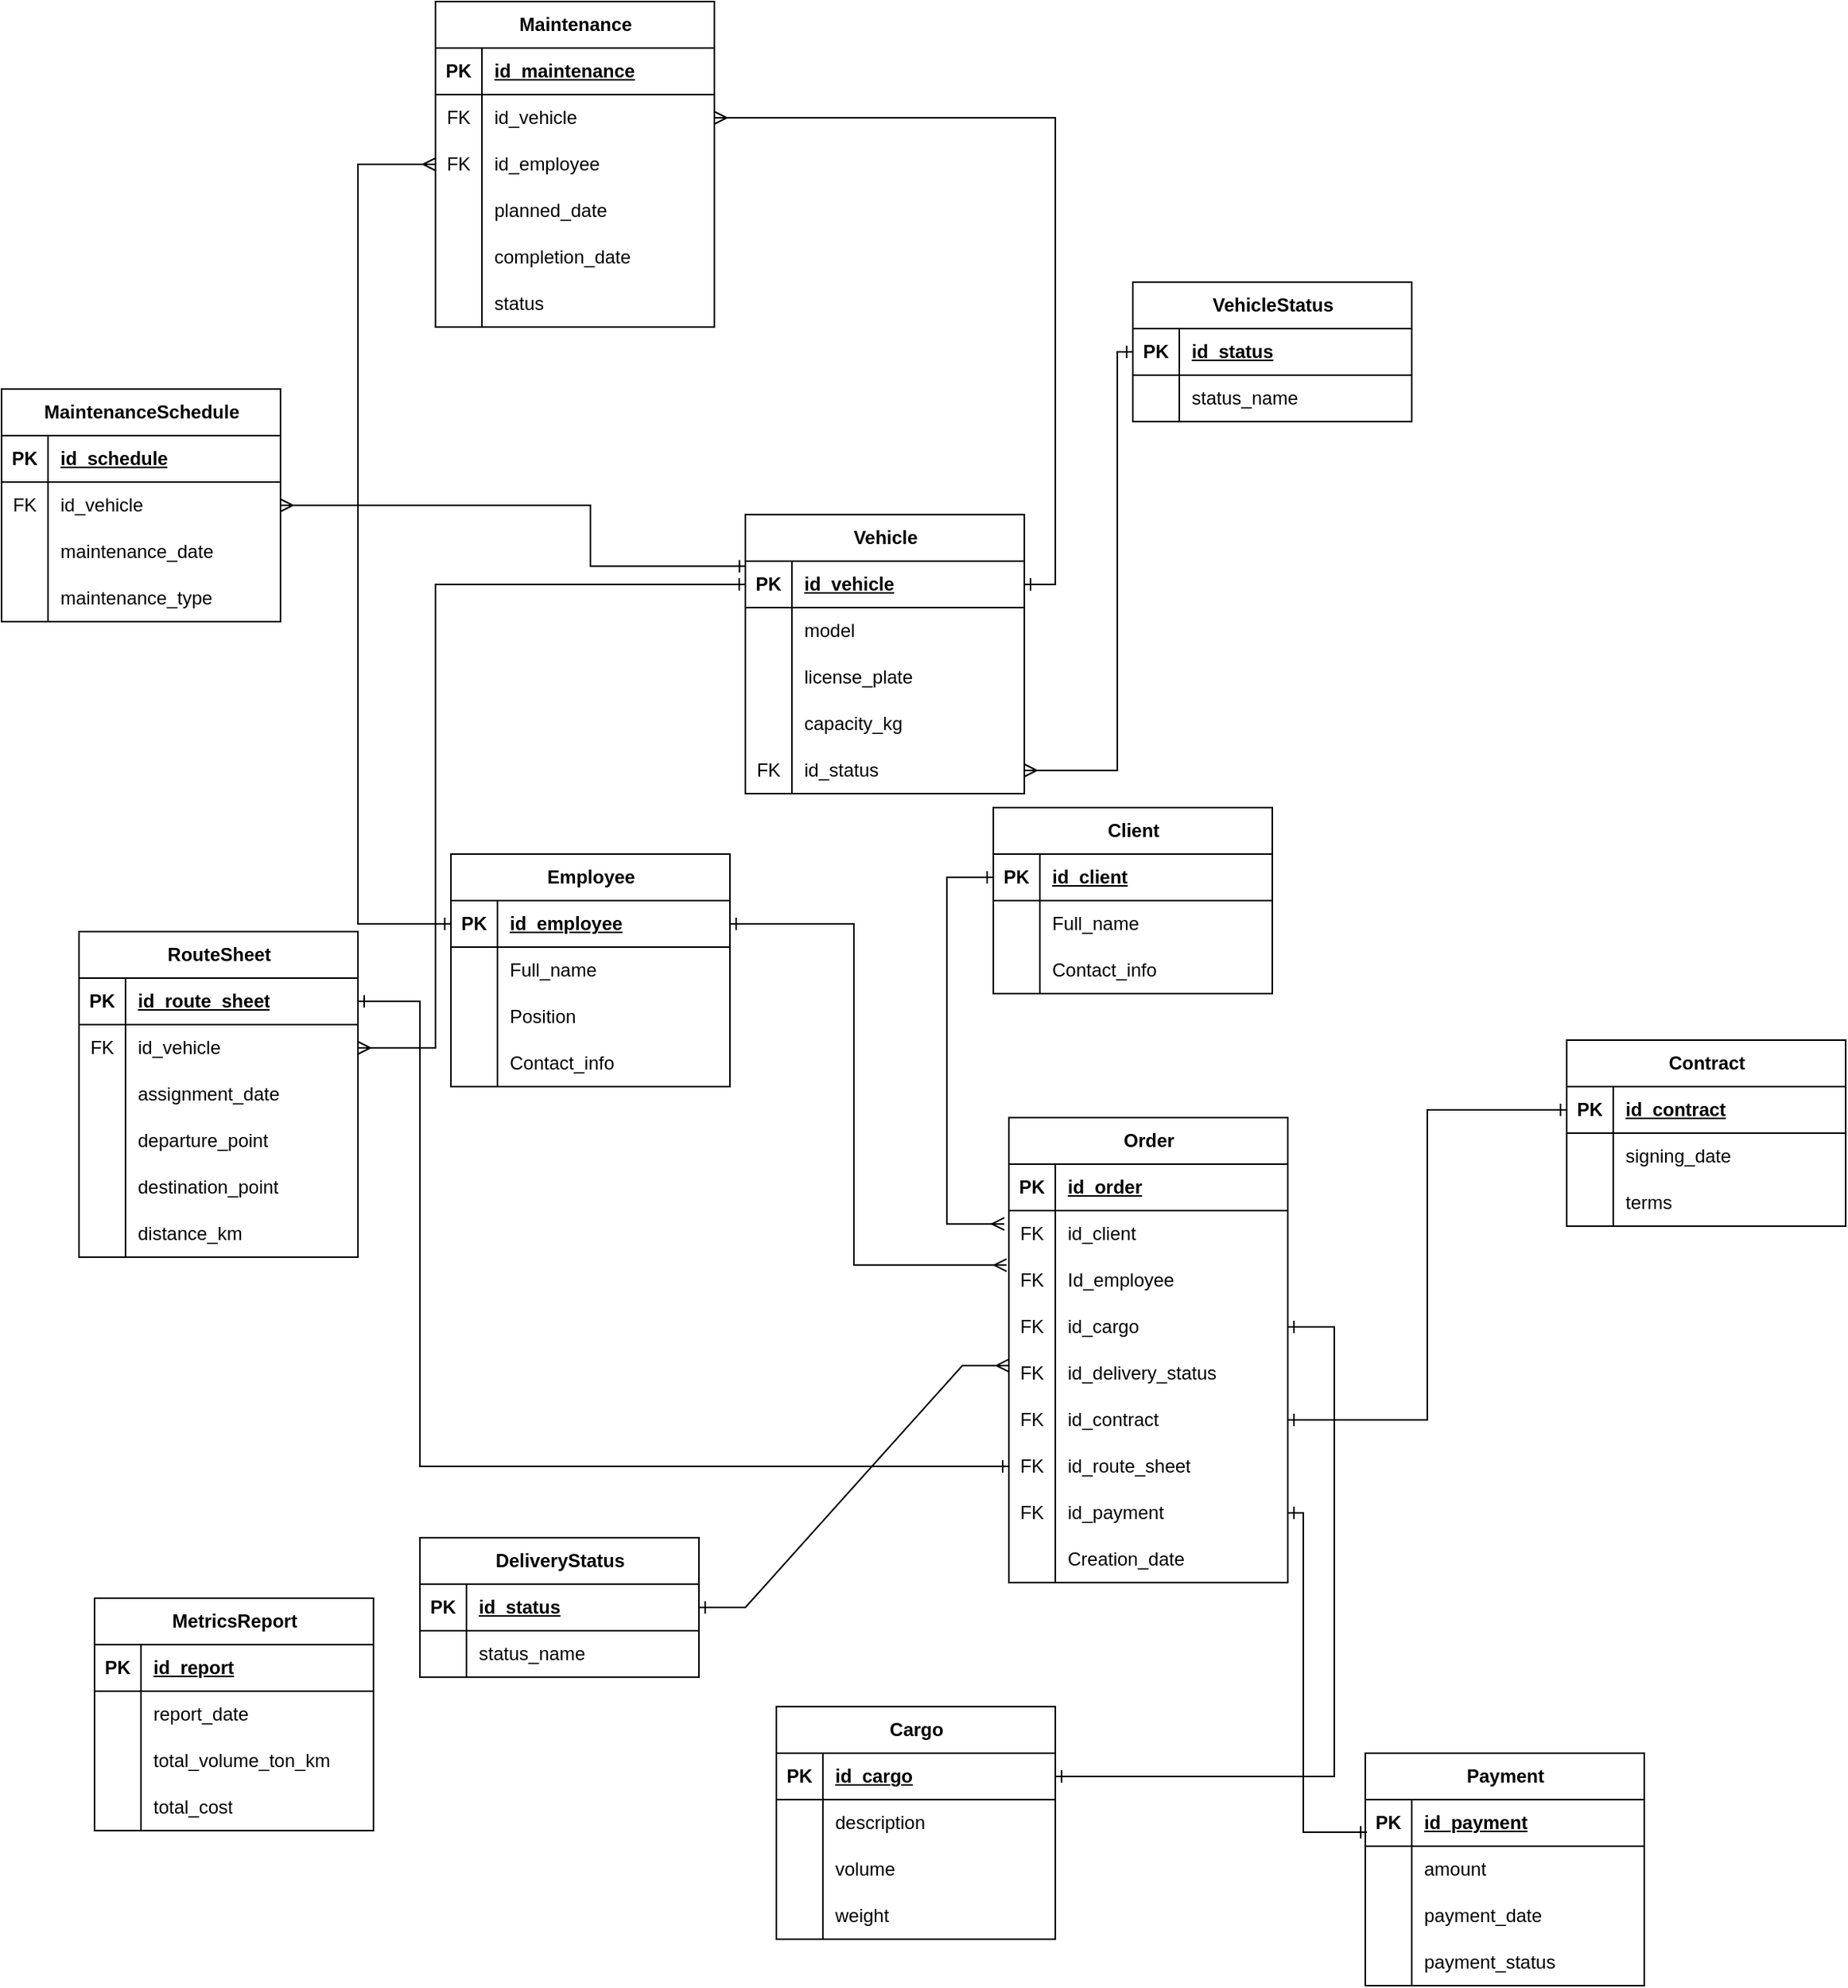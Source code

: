 <mxfile version="27.0.9">
  <diagram name="Страница — 1" id="ibb1INZXbbDPFpwaT-GJ">
    <mxGraphModel dx="1572" dy="3388" grid="1" gridSize="10" guides="1" tooltips="1" connect="1" arrows="1" fold="1" page="1" pageScale="1" pageWidth="827" pageHeight="1169" math="0" shadow="0">
      <root>
        <mxCell id="0" />
        <mxCell id="1" parent="0" />
        <mxCell id="joNC6xNJ0hWJsHVBLZyO-1" value="Client" style="shape=table;startSize=30;container=1;collapsible=1;childLayout=tableLayout;fixedRows=1;rowLines=0;fontStyle=1;align=center;resizeLast=1;html=1;" vertex="1" parent="1">
          <mxGeometry x="350" y="-980" width="180" height="120" as="geometry" />
        </mxCell>
        <mxCell id="joNC6xNJ0hWJsHVBLZyO-2" value="" style="shape=tableRow;horizontal=0;startSize=0;swimlaneHead=0;swimlaneBody=0;fillColor=none;collapsible=0;dropTarget=0;points=[[0,0.5],[1,0.5]];portConstraint=eastwest;top=0;left=0;right=0;bottom=1;" vertex="1" parent="joNC6xNJ0hWJsHVBLZyO-1">
          <mxGeometry y="30" width="180" height="30" as="geometry" />
        </mxCell>
        <mxCell id="joNC6xNJ0hWJsHVBLZyO-3" value="PK" style="shape=partialRectangle;connectable=0;fillColor=none;top=0;left=0;bottom=0;right=0;fontStyle=1;overflow=hidden;whiteSpace=wrap;html=1;" vertex="1" parent="joNC6xNJ0hWJsHVBLZyO-2">
          <mxGeometry width="30" height="30" as="geometry">
            <mxRectangle width="30" height="30" as="alternateBounds" />
          </mxGeometry>
        </mxCell>
        <mxCell id="joNC6xNJ0hWJsHVBLZyO-4" value="id_client" style="shape=partialRectangle;connectable=0;fillColor=none;top=0;left=0;bottom=0;right=0;align=left;spacingLeft=6;fontStyle=5;overflow=hidden;whiteSpace=wrap;html=1;" vertex="1" parent="joNC6xNJ0hWJsHVBLZyO-2">
          <mxGeometry x="30" width="150" height="30" as="geometry">
            <mxRectangle width="150" height="30" as="alternateBounds" />
          </mxGeometry>
        </mxCell>
        <mxCell id="joNC6xNJ0hWJsHVBLZyO-5" value="" style="shape=tableRow;horizontal=0;startSize=0;swimlaneHead=0;swimlaneBody=0;fillColor=none;collapsible=0;dropTarget=0;points=[[0,0.5],[1,0.5]];portConstraint=eastwest;top=0;left=0;right=0;bottom=0;" vertex="1" parent="joNC6xNJ0hWJsHVBLZyO-1">
          <mxGeometry y="60" width="180" height="30" as="geometry" />
        </mxCell>
        <mxCell id="joNC6xNJ0hWJsHVBLZyO-6" value="" style="shape=partialRectangle;connectable=0;fillColor=none;top=0;left=0;bottom=0;right=0;editable=1;overflow=hidden;whiteSpace=wrap;html=1;" vertex="1" parent="joNC6xNJ0hWJsHVBLZyO-5">
          <mxGeometry width="30" height="30" as="geometry">
            <mxRectangle width="30" height="30" as="alternateBounds" />
          </mxGeometry>
        </mxCell>
        <mxCell id="joNC6xNJ0hWJsHVBLZyO-7" value="Full_name" style="shape=partialRectangle;connectable=0;fillColor=none;top=0;left=0;bottom=0;right=0;align=left;spacingLeft=6;overflow=hidden;whiteSpace=wrap;html=1;" vertex="1" parent="joNC6xNJ0hWJsHVBLZyO-5">
          <mxGeometry x="30" width="150" height="30" as="geometry">
            <mxRectangle width="150" height="30" as="alternateBounds" />
          </mxGeometry>
        </mxCell>
        <mxCell id="joNC6xNJ0hWJsHVBLZyO-8" value="" style="shape=tableRow;horizontal=0;startSize=0;swimlaneHead=0;swimlaneBody=0;fillColor=none;collapsible=0;dropTarget=0;points=[[0,0.5],[1,0.5]];portConstraint=eastwest;top=0;left=0;right=0;bottom=0;" vertex="1" parent="joNC6xNJ0hWJsHVBLZyO-1">
          <mxGeometry y="90" width="180" height="30" as="geometry" />
        </mxCell>
        <mxCell id="joNC6xNJ0hWJsHVBLZyO-9" value="" style="shape=partialRectangle;connectable=0;fillColor=none;top=0;left=0;bottom=0;right=0;editable=1;overflow=hidden;whiteSpace=wrap;html=1;" vertex="1" parent="joNC6xNJ0hWJsHVBLZyO-8">
          <mxGeometry width="30" height="30" as="geometry">
            <mxRectangle width="30" height="30" as="alternateBounds" />
          </mxGeometry>
        </mxCell>
        <mxCell id="joNC6xNJ0hWJsHVBLZyO-10" value="Contact_info" style="shape=partialRectangle;connectable=0;fillColor=none;top=0;left=0;bottom=0;right=0;align=left;spacingLeft=6;overflow=hidden;whiteSpace=wrap;html=1;" vertex="1" parent="joNC6xNJ0hWJsHVBLZyO-8">
          <mxGeometry x="30" width="150" height="30" as="geometry">
            <mxRectangle width="150" height="30" as="alternateBounds" />
          </mxGeometry>
        </mxCell>
        <mxCell id="joNC6xNJ0hWJsHVBLZyO-14" value="Order" style="shape=table;startSize=30;container=1;collapsible=1;childLayout=tableLayout;fixedRows=1;rowLines=0;fontStyle=1;align=center;resizeLast=1;html=1;" vertex="1" parent="1">
          <mxGeometry x="360" y="-780" width="180" height="300" as="geometry" />
        </mxCell>
        <mxCell id="joNC6xNJ0hWJsHVBLZyO-15" value="" style="shape=tableRow;horizontal=0;startSize=0;swimlaneHead=0;swimlaneBody=0;fillColor=none;collapsible=0;dropTarget=0;points=[[0,0.5],[1,0.5]];portConstraint=eastwest;top=0;left=0;right=0;bottom=1;" vertex="1" parent="joNC6xNJ0hWJsHVBLZyO-14">
          <mxGeometry y="30" width="180" height="30" as="geometry" />
        </mxCell>
        <mxCell id="joNC6xNJ0hWJsHVBLZyO-16" value="PK" style="shape=partialRectangle;connectable=0;fillColor=none;top=0;left=0;bottom=0;right=0;fontStyle=1;overflow=hidden;whiteSpace=wrap;html=1;" vertex="1" parent="joNC6xNJ0hWJsHVBLZyO-15">
          <mxGeometry width="30" height="30" as="geometry">
            <mxRectangle width="30" height="30" as="alternateBounds" />
          </mxGeometry>
        </mxCell>
        <mxCell id="joNC6xNJ0hWJsHVBLZyO-17" value="id_order" style="shape=partialRectangle;connectable=0;fillColor=none;top=0;left=0;bottom=0;right=0;align=left;spacingLeft=6;fontStyle=5;overflow=hidden;whiteSpace=wrap;html=1;" vertex="1" parent="joNC6xNJ0hWJsHVBLZyO-15">
          <mxGeometry x="30" width="150" height="30" as="geometry">
            <mxRectangle width="150" height="30" as="alternateBounds" />
          </mxGeometry>
        </mxCell>
        <mxCell id="joNC6xNJ0hWJsHVBLZyO-18" value="" style="shape=tableRow;horizontal=0;startSize=0;swimlaneHead=0;swimlaneBody=0;fillColor=none;collapsible=0;dropTarget=0;points=[[0,0.5],[1,0.5]];portConstraint=eastwest;top=0;left=0;right=0;bottom=0;" vertex="1" parent="joNC6xNJ0hWJsHVBLZyO-14">
          <mxGeometry y="60" width="180" height="30" as="geometry" />
        </mxCell>
        <mxCell id="joNC6xNJ0hWJsHVBLZyO-19" value="FK" style="shape=partialRectangle;connectable=0;fillColor=none;top=0;left=0;bottom=0;right=0;editable=1;overflow=hidden;whiteSpace=wrap;html=1;" vertex="1" parent="joNC6xNJ0hWJsHVBLZyO-18">
          <mxGeometry width="30" height="30" as="geometry">
            <mxRectangle width="30" height="30" as="alternateBounds" />
          </mxGeometry>
        </mxCell>
        <mxCell id="joNC6xNJ0hWJsHVBLZyO-20" value="id_client" style="shape=partialRectangle;connectable=0;fillColor=none;top=0;left=0;bottom=0;right=0;align=left;spacingLeft=6;overflow=hidden;whiteSpace=wrap;html=1;" vertex="1" parent="joNC6xNJ0hWJsHVBLZyO-18">
          <mxGeometry x="30" width="150" height="30" as="geometry">
            <mxRectangle width="150" height="30" as="alternateBounds" />
          </mxGeometry>
        </mxCell>
        <mxCell id="joNC6xNJ0hWJsHVBLZyO-21" value="" style="shape=tableRow;horizontal=0;startSize=0;swimlaneHead=0;swimlaneBody=0;fillColor=none;collapsible=0;dropTarget=0;points=[[0,0.5],[1,0.5]];portConstraint=eastwest;top=0;left=0;right=0;bottom=0;" vertex="1" parent="joNC6xNJ0hWJsHVBLZyO-14">
          <mxGeometry y="90" width="180" height="30" as="geometry" />
        </mxCell>
        <mxCell id="joNC6xNJ0hWJsHVBLZyO-22" value="FK" style="shape=partialRectangle;connectable=0;fillColor=none;top=0;left=0;bottom=0;right=0;editable=1;overflow=hidden;whiteSpace=wrap;html=1;" vertex="1" parent="joNC6xNJ0hWJsHVBLZyO-21">
          <mxGeometry width="30" height="30" as="geometry">
            <mxRectangle width="30" height="30" as="alternateBounds" />
          </mxGeometry>
        </mxCell>
        <mxCell id="joNC6xNJ0hWJsHVBLZyO-23" value="Id_employee" style="shape=partialRectangle;connectable=0;fillColor=none;top=0;left=0;bottom=0;right=0;align=left;spacingLeft=6;overflow=hidden;whiteSpace=wrap;html=1;" vertex="1" parent="joNC6xNJ0hWJsHVBLZyO-21">
          <mxGeometry x="30" width="150" height="30" as="geometry">
            <mxRectangle width="150" height="30" as="alternateBounds" />
          </mxGeometry>
        </mxCell>
        <mxCell id="joNC6xNJ0hWJsHVBLZyO-24" value="" style="shape=tableRow;horizontal=0;startSize=0;swimlaneHead=0;swimlaneBody=0;fillColor=none;collapsible=0;dropTarget=0;points=[[0,0.5],[1,0.5]];portConstraint=eastwest;top=0;left=0;right=0;bottom=0;" vertex="1" parent="joNC6xNJ0hWJsHVBLZyO-14">
          <mxGeometry y="120" width="180" height="30" as="geometry" />
        </mxCell>
        <mxCell id="joNC6xNJ0hWJsHVBLZyO-25" value="FK" style="shape=partialRectangle;connectable=0;fillColor=none;top=0;left=0;bottom=0;right=0;editable=1;overflow=hidden;whiteSpace=wrap;html=1;" vertex="1" parent="joNC6xNJ0hWJsHVBLZyO-24">
          <mxGeometry width="30" height="30" as="geometry">
            <mxRectangle width="30" height="30" as="alternateBounds" />
          </mxGeometry>
        </mxCell>
        <mxCell id="joNC6xNJ0hWJsHVBLZyO-26" value="id_cargo" style="shape=partialRectangle;connectable=0;fillColor=none;top=0;left=0;bottom=0;right=0;align=left;spacingLeft=6;overflow=hidden;whiteSpace=wrap;html=1;" vertex="1" parent="joNC6xNJ0hWJsHVBLZyO-24">
          <mxGeometry x="30" width="150" height="30" as="geometry">
            <mxRectangle width="150" height="30" as="alternateBounds" />
          </mxGeometry>
        </mxCell>
        <mxCell id="joNC6xNJ0hWJsHVBLZyO-27" value="" style="shape=tableRow;horizontal=0;startSize=0;swimlaneHead=0;swimlaneBody=0;fillColor=none;collapsible=0;dropTarget=0;points=[[0,0.5],[1,0.5]];portConstraint=eastwest;top=0;left=0;right=0;bottom=0;" vertex="1" parent="joNC6xNJ0hWJsHVBLZyO-14">
          <mxGeometry y="150" width="180" height="30" as="geometry" />
        </mxCell>
        <mxCell id="joNC6xNJ0hWJsHVBLZyO-28" value="FK" style="shape=partialRectangle;connectable=0;fillColor=none;top=0;left=0;bottom=0;right=0;editable=1;overflow=hidden;whiteSpace=wrap;html=1;" vertex="1" parent="joNC6xNJ0hWJsHVBLZyO-27">
          <mxGeometry width="30" height="30" as="geometry">
            <mxRectangle width="30" height="30" as="alternateBounds" />
          </mxGeometry>
        </mxCell>
        <mxCell id="joNC6xNJ0hWJsHVBLZyO-29" value="id_delivery_status" style="shape=partialRectangle;connectable=0;fillColor=none;top=0;left=0;bottom=0;right=0;align=left;spacingLeft=6;overflow=hidden;whiteSpace=wrap;html=1;" vertex="1" parent="joNC6xNJ0hWJsHVBLZyO-27">
          <mxGeometry x="30" width="150" height="30" as="geometry">
            <mxRectangle width="150" height="30" as="alternateBounds" />
          </mxGeometry>
        </mxCell>
        <mxCell id="joNC6xNJ0hWJsHVBLZyO-30" value="" style="shape=tableRow;horizontal=0;startSize=0;swimlaneHead=0;swimlaneBody=0;fillColor=none;collapsible=0;dropTarget=0;points=[[0,0.5],[1,0.5]];portConstraint=eastwest;top=0;left=0;right=0;bottom=0;" vertex="1" parent="joNC6xNJ0hWJsHVBLZyO-14">
          <mxGeometry y="180" width="180" height="30" as="geometry" />
        </mxCell>
        <mxCell id="joNC6xNJ0hWJsHVBLZyO-31" value="FK" style="shape=partialRectangle;connectable=0;fillColor=none;top=0;left=0;bottom=0;right=0;editable=1;overflow=hidden;whiteSpace=wrap;html=1;" vertex="1" parent="joNC6xNJ0hWJsHVBLZyO-30">
          <mxGeometry width="30" height="30" as="geometry">
            <mxRectangle width="30" height="30" as="alternateBounds" />
          </mxGeometry>
        </mxCell>
        <mxCell id="joNC6xNJ0hWJsHVBLZyO-32" value="id_contract" style="shape=partialRectangle;connectable=0;fillColor=none;top=0;left=0;bottom=0;right=0;align=left;spacingLeft=6;overflow=hidden;whiteSpace=wrap;html=1;" vertex="1" parent="joNC6xNJ0hWJsHVBLZyO-30">
          <mxGeometry x="30" width="150" height="30" as="geometry">
            <mxRectangle width="150" height="30" as="alternateBounds" />
          </mxGeometry>
        </mxCell>
        <mxCell id="joNC6xNJ0hWJsHVBLZyO-36" value="" style="shape=tableRow;horizontal=0;startSize=0;swimlaneHead=0;swimlaneBody=0;fillColor=none;collapsible=0;dropTarget=0;points=[[0,0.5],[1,0.5]];portConstraint=eastwest;top=0;left=0;right=0;bottom=0;" vertex="1" parent="joNC6xNJ0hWJsHVBLZyO-14">
          <mxGeometry y="210" width="180" height="30" as="geometry" />
        </mxCell>
        <mxCell id="joNC6xNJ0hWJsHVBLZyO-37" value="FK" style="shape=partialRectangle;connectable=0;fillColor=none;top=0;left=0;bottom=0;right=0;editable=1;overflow=hidden;whiteSpace=wrap;html=1;" vertex="1" parent="joNC6xNJ0hWJsHVBLZyO-36">
          <mxGeometry width="30" height="30" as="geometry">
            <mxRectangle width="30" height="30" as="alternateBounds" />
          </mxGeometry>
        </mxCell>
        <mxCell id="joNC6xNJ0hWJsHVBLZyO-38" value="id_route_sheet" style="shape=partialRectangle;connectable=0;fillColor=none;top=0;left=0;bottom=0;right=0;align=left;spacingLeft=6;overflow=hidden;whiteSpace=wrap;html=1;" vertex="1" parent="joNC6xNJ0hWJsHVBLZyO-36">
          <mxGeometry x="30" width="150" height="30" as="geometry">
            <mxRectangle width="150" height="30" as="alternateBounds" />
          </mxGeometry>
        </mxCell>
        <mxCell id="joNC6xNJ0hWJsHVBLZyO-39" value="" style="shape=tableRow;horizontal=0;startSize=0;swimlaneHead=0;swimlaneBody=0;fillColor=none;collapsible=0;dropTarget=0;points=[[0,0.5],[1,0.5]];portConstraint=eastwest;top=0;left=0;right=0;bottom=0;" vertex="1" parent="joNC6xNJ0hWJsHVBLZyO-14">
          <mxGeometry y="240" width="180" height="30" as="geometry" />
        </mxCell>
        <mxCell id="joNC6xNJ0hWJsHVBLZyO-40" value="FK" style="shape=partialRectangle;connectable=0;fillColor=none;top=0;left=0;bottom=0;right=0;editable=1;overflow=hidden;whiteSpace=wrap;html=1;" vertex="1" parent="joNC6xNJ0hWJsHVBLZyO-39">
          <mxGeometry width="30" height="30" as="geometry">
            <mxRectangle width="30" height="30" as="alternateBounds" />
          </mxGeometry>
        </mxCell>
        <mxCell id="joNC6xNJ0hWJsHVBLZyO-41" value="id_payment" style="shape=partialRectangle;connectable=0;fillColor=none;top=0;left=0;bottom=0;right=0;align=left;spacingLeft=6;overflow=hidden;whiteSpace=wrap;html=1;" vertex="1" parent="joNC6xNJ0hWJsHVBLZyO-39">
          <mxGeometry x="30" width="150" height="30" as="geometry">
            <mxRectangle width="150" height="30" as="alternateBounds" />
          </mxGeometry>
        </mxCell>
        <mxCell id="joNC6xNJ0hWJsHVBLZyO-218" value="" style="shape=tableRow;horizontal=0;startSize=0;swimlaneHead=0;swimlaneBody=0;fillColor=none;collapsible=0;dropTarget=0;points=[[0,0.5],[1,0.5]];portConstraint=eastwest;top=0;left=0;right=0;bottom=0;" vertex="1" parent="joNC6xNJ0hWJsHVBLZyO-14">
          <mxGeometry y="270" width="180" height="30" as="geometry" />
        </mxCell>
        <mxCell id="joNC6xNJ0hWJsHVBLZyO-219" value="" style="shape=partialRectangle;connectable=0;fillColor=none;top=0;left=0;bottom=0;right=0;editable=1;overflow=hidden;whiteSpace=wrap;html=1;" vertex="1" parent="joNC6xNJ0hWJsHVBLZyO-218">
          <mxGeometry width="30" height="30" as="geometry">
            <mxRectangle width="30" height="30" as="alternateBounds" />
          </mxGeometry>
        </mxCell>
        <mxCell id="joNC6xNJ0hWJsHVBLZyO-220" value="Creation_date" style="shape=partialRectangle;connectable=0;fillColor=none;top=0;left=0;bottom=0;right=0;align=left;spacingLeft=6;overflow=hidden;whiteSpace=wrap;html=1;" vertex="1" parent="joNC6xNJ0hWJsHVBLZyO-218">
          <mxGeometry x="30" width="150" height="30" as="geometry">
            <mxRectangle width="150" height="30" as="alternateBounds" />
          </mxGeometry>
        </mxCell>
        <mxCell id="joNC6xNJ0hWJsHVBLZyO-42" value="Employee" style="shape=table;startSize=30;container=1;collapsible=1;childLayout=tableLayout;fixedRows=1;rowLines=0;fontStyle=1;align=center;resizeLast=1;html=1;" vertex="1" parent="1">
          <mxGeometry y="-950" width="180" height="150" as="geometry" />
        </mxCell>
        <mxCell id="joNC6xNJ0hWJsHVBLZyO-43" value="" style="shape=tableRow;horizontal=0;startSize=0;swimlaneHead=0;swimlaneBody=0;fillColor=none;collapsible=0;dropTarget=0;points=[[0,0.5],[1,0.5]];portConstraint=eastwest;top=0;left=0;right=0;bottom=1;" vertex="1" parent="joNC6xNJ0hWJsHVBLZyO-42">
          <mxGeometry y="30" width="180" height="30" as="geometry" />
        </mxCell>
        <mxCell id="joNC6xNJ0hWJsHVBLZyO-44" value="PK" style="shape=partialRectangle;connectable=0;fillColor=none;top=0;left=0;bottom=0;right=0;fontStyle=1;overflow=hidden;whiteSpace=wrap;html=1;" vertex="1" parent="joNC6xNJ0hWJsHVBLZyO-43">
          <mxGeometry width="30" height="30" as="geometry">
            <mxRectangle width="30" height="30" as="alternateBounds" />
          </mxGeometry>
        </mxCell>
        <mxCell id="joNC6xNJ0hWJsHVBLZyO-45" value="id_employee" style="shape=partialRectangle;connectable=0;fillColor=none;top=0;left=0;bottom=0;right=0;align=left;spacingLeft=6;fontStyle=5;overflow=hidden;whiteSpace=wrap;html=1;" vertex="1" parent="joNC6xNJ0hWJsHVBLZyO-43">
          <mxGeometry x="30" width="150" height="30" as="geometry">
            <mxRectangle width="150" height="30" as="alternateBounds" />
          </mxGeometry>
        </mxCell>
        <mxCell id="joNC6xNJ0hWJsHVBLZyO-46" value="" style="shape=tableRow;horizontal=0;startSize=0;swimlaneHead=0;swimlaneBody=0;fillColor=none;collapsible=0;dropTarget=0;points=[[0,0.5],[1,0.5]];portConstraint=eastwest;top=0;left=0;right=0;bottom=0;" vertex="1" parent="joNC6xNJ0hWJsHVBLZyO-42">
          <mxGeometry y="60" width="180" height="30" as="geometry" />
        </mxCell>
        <mxCell id="joNC6xNJ0hWJsHVBLZyO-47" value="" style="shape=partialRectangle;connectable=0;fillColor=none;top=0;left=0;bottom=0;right=0;editable=1;overflow=hidden;whiteSpace=wrap;html=1;" vertex="1" parent="joNC6xNJ0hWJsHVBLZyO-46">
          <mxGeometry width="30" height="30" as="geometry">
            <mxRectangle width="30" height="30" as="alternateBounds" />
          </mxGeometry>
        </mxCell>
        <mxCell id="joNC6xNJ0hWJsHVBLZyO-48" value="Full_name" style="shape=partialRectangle;connectable=0;fillColor=none;top=0;left=0;bottom=0;right=0;align=left;spacingLeft=6;overflow=hidden;whiteSpace=wrap;html=1;" vertex="1" parent="joNC6xNJ0hWJsHVBLZyO-46">
          <mxGeometry x="30" width="150" height="30" as="geometry">
            <mxRectangle width="150" height="30" as="alternateBounds" />
          </mxGeometry>
        </mxCell>
        <mxCell id="joNC6xNJ0hWJsHVBLZyO-49" value="" style="shape=tableRow;horizontal=0;startSize=0;swimlaneHead=0;swimlaneBody=0;fillColor=none;collapsible=0;dropTarget=0;points=[[0,0.5],[1,0.5]];portConstraint=eastwest;top=0;left=0;right=0;bottom=0;" vertex="1" parent="joNC6xNJ0hWJsHVBLZyO-42">
          <mxGeometry y="90" width="180" height="30" as="geometry" />
        </mxCell>
        <mxCell id="joNC6xNJ0hWJsHVBLZyO-50" value="" style="shape=partialRectangle;connectable=0;fillColor=none;top=0;left=0;bottom=0;right=0;editable=1;overflow=hidden;whiteSpace=wrap;html=1;" vertex="1" parent="joNC6xNJ0hWJsHVBLZyO-49">
          <mxGeometry width="30" height="30" as="geometry">
            <mxRectangle width="30" height="30" as="alternateBounds" />
          </mxGeometry>
        </mxCell>
        <mxCell id="joNC6xNJ0hWJsHVBLZyO-51" value="Position" style="shape=partialRectangle;connectable=0;fillColor=none;top=0;left=0;bottom=0;right=0;align=left;spacingLeft=6;overflow=hidden;whiteSpace=wrap;html=1;" vertex="1" parent="joNC6xNJ0hWJsHVBLZyO-49">
          <mxGeometry x="30" width="150" height="30" as="geometry">
            <mxRectangle width="150" height="30" as="alternateBounds" />
          </mxGeometry>
        </mxCell>
        <mxCell id="joNC6xNJ0hWJsHVBLZyO-52" value="" style="shape=tableRow;horizontal=0;startSize=0;swimlaneHead=0;swimlaneBody=0;fillColor=none;collapsible=0;dropTarget=0;points=[[0,0.5],[1,0.5]];portConstraint=eastwest;top=0;left=0;right=0;bottom=0;" vertex="1" parent="joNC6xNJ0hWJsHVBLZyO-42">
          <mxGeometry y="120" width="180" height="30" as="geometry" />
        </mxCell>
        <mxCell id="joNC6xNJ0hWJsHVBLZyO-53" value="" style="shape=partialRectangle;connectable=0;fillColor=none;top=0;left=0;bottom=0;right=0;editable=1;overflow=hidden;whiteSpace=wrap;html=1;" vertex="1" parent="joNC6xNJ0hWJsHVBLZyO-52">
          <mxGeometry width="30" height="30" as="geometry">
            <mxRectangle width="30" height="30" as="alternateBounds" />
          </mxGeometry>
        </mxCell>
        <mxCell id="joNC6xNJ0hWJsHVBLZyO-54" value="Contact_info" style="shape=partialRectangle;connectable=0;fillColor=none;top=0;left=0;bottom=0;right=0;align=left;spacingLeft=6;overflow=hidden;whiteSpace=wrap;html=1;" vertex="1" parent="joNC6xNJ0hWJsHVBLZyO-52">
          <mxGeometry x="30" width="150" height="30" as="geometry">
            <mxRectangle width="150" height="30" as="alternateBounds" />
          </mxGeometry>
        </mxCell>
        <mxCell id="joNC6xNJ0hWJsHVBLZyO-64" value="Vehicle" style="shape=table;startSize=30;container=1;collapsible=1;childLayout=tableLayout;fixedRows=1;rowLines=0;fontStyle=1;align=center;resizeLast=1;html=1;" vertex="1" parent="1">
          <mxGeometry x="190" y="-1169" width="180" height="180" as="geometry" />
        </mxCell>
        <mxCell id="joNC6xNJ0hWJsHVBLZyO-65" value="" style="shape=tableRow;horizontal=0;startSize=0;swimlaneHead=0;swimlaneBody=0;fillColor=none;collapsible=0;dropTarget=0;points=[[0,0.5],[1,0.5]];portConstraint=eastwest;top=0;left=0;right=0;bottom=1;" vertex="1" parent="joNC6xNJ0hWJsHVBLZyO-64">
          <mxGeometry y="30" width="180" height="30" as="geometry" />
        </mxCell>
        <mxCell id="joNC6xNJ0hWJsHVBLZyO-66" value="PK" style="shape=partialRectangle;connectable=0;fillColor=none;top=0;left=0;bottom=0;right=0;fontStyle=1;overflow=hidden;whiteSpace=wrap;html=1;" vertex="1" parent="joNC6xNJ0hWJsHVBLZyO-65">
          <mxGeometry width="30" height="30" as="geometry">
            <mxRectangle width="30" height="30" as="alternateBounds" />
          </mxGeometry>
        </mxCell>
        <mxCell id="joNC6xNJ0hWJsHVBLZyO-67" value="id_vehicle" style="shape=partialRectangle;connectable=0;fillColor=none;top=0;left=0;bottom=0;right=0;align=left;spacingLeft=6;fontStyle=5;overflow=hidden;whiteSpace=wrap;html=1;" vertex="1" parent="joNC6xNJ0hWJsHVBLZyO-65">
          <mxGeometry x="30" width="150" height="30" as="geometry">
            <mxRectangle width="150" height="30" as="alternateBounds" />
          </mxGeometry>
        </mxCell>
        <mxCell id="joNC6xNJ0hWJsHVBLZyO-68" value="" style="shape=tableRow;horizontal=0;startSize=0;swimlaneHead=0;swimlaneBody=0;fillColor=none;collapsible=0;dropTarget=0;points=[[0,0.5],[1,0.5]];portConstraint=eastwest;top=0;left=0;right=0;bottom=0;" vertex="1" parent="joNC6xNJ0hWJsHVBLZyO-64">
          <mxGeometry y="60" width="180" height="30" as="geometry" />
        </mxCell>
        <mxCell id="joNC6xNJ0hWJsHVBLZyO-69" value="" style="shape=partialRectangle;connectable=0;fillColor=none;top=0;left=0;bottom=0;right=0;editable=1;overflow=hidden;whiteSpace=wrap;html=1;" vertex="1" parent="joNC6xNJ0hWJsHVBLZyO-68">
          <mxGeometry width="30" height="30" as="geometry">
            <mxRectangle width="30" height="30" as="alternateBounds" />
          </mxGeometry>
        </mxCell>
        <mxCell id="joNC6xNJ0hWJsHVBLZyO-70" value="model" style="shape=partialRectangle;connectable=0;fillColor=none;top=0;left=0;bottom=0;right=0;align=left;spacingLeft=6;overflow=hidden;whiteSpace=wrap;html=1;" vertex="1" parent="joNC6xNJ0hWJsHVBLZyO-68">
          <mxGeometry x="30" width="150" height="30" as="geometry">
            <mxRectangle width="150" height="30" as="alternateBounds" />
          </mxGeometry>
        </mxCell>
        <mxCell id="joNC6xNJ0hWJsHVBLZyO-71" value="" style="shape=tableRow;horizontal=0;startSize=0;swimlaneHead=0;swimlaneBody=0;fillColor=none;collapsible=0;dropTarget=0;points=[[0,0.5],[1,0.5]];portConstraint=eastwest;top=0;left=0;right=0;bottom=0;" vertex="1" parent="joNC6xNJ0hWJsHVBLZyO-64">
          <mxGeometry y="90" width="180" height="30" as="geometry" />
        </mxCell>
        <mxCell id="joNC6xNJ0hWJsHVBLZyO-72" value="" style="shape=partialRectangle;connectable=0;fillColor=none;top=0;left=0;bottom=0;right=0;editable=1;overflow=hidden;whiteSpace=wrap;html=1;" vertex="1" parent="joNC6xNJ0hWJsHVBLZyO-71">
          <mxGeometry width="30" height="30" as="geometry">
            <mxRectangle width="30" height="30" as="alternateBounds" />
          </mxGeometry>
        </mxCell>
        <mxCell id="joNC6xNJ0hWJsHVBLZyO-73" value="license_plate" style="shape=partialRectangle;connectable=0;fillColor=none;top=0;left=0;bottom=0;right=0;align=left;spacingLeft=6;overflow=hidden;whiteSpace=wrap;html=1;" vertex="1" parent="joNC6xNJ0hWJsHVBLZyO-71">
          <mxGeometry x="30" width="150" height="30" as="geometry">
            <mxRectangle width="150" height="30" as="alternateBounds" />
          </mxGeometry>
        </mxCell>
        <mxCell id="joNC6xNJ0hWJsHVBLZyO-74" value="" style="shape=tableRow;horizontal=0;startSize=0;swimlaneHead=0;swimlaneBody=0;fillColor=none;collapsible=0;dropTarget=0;points=[[0,0.5],[1,0.5]];portConstraint=eastwest;top=0;left=0;right=0;bottom=0;" vertex="1" parent="joNC6xNJ0hWJsHVBLZyO-64">
          <mxGeometry y="120" width="180" height="30" as="geometry" />
        </mxCell>
        <mxCell id="joNC6xNJ0hWJsHVBLZyO-75" value="" style="shape=partialRectangle;connectable=0;fillColor=none;top=0;left=0;bottom=0;right=0;editable=1;overflow=hidden;whiteSpace=wrap;html=1;" vertex="1" parent="joNC6xNJ0hWJsHVBLZyO-74">
          <mxGeometry width="30" height="30" as="geometry">
            <mxRectangle width="30" height="30" as="alternateBounds" />
          </mxGeometry>
        </mxCell>
        <mxCell id="joNC6xNJ0hWJsHVBLZyO-76" value="capacity_kg" style="shape=partialRectangle;connectable=0;fillColor=none;top=0;left=0;bottom=0;right=0;align=left;spacingLeft=6;overflow=hidden;whiteSpace=wrap;html=1;" vertex="1" parent="joNC6xNJ0hWJsHVBLZyO-74">
          <mxGeometry x="30" width="150" height="30" as="geometry">
            <mxRectangle width="150" height="30" as="alternateBounds" />
          </mxGeometry>
        </mxCell>
        <mxCell id="joNC6xNJ0hWJsHVBLZyO-77" value="" style="shape=tableRow;horizontal=0;startSize=0;swimlaneHead=0;swimlaneBody=0;fillColor=none;collapsible=0;dropTarget=0;points=[[0,0.5],[1,0.5]];portConstraint=eastwest;top=0;left=0;right=0;bottom=0;" vertex="1" parent="joNC6xNJ0hWJsHVBLZyO-64">
          <mxGeometry y="150" width="180" height="30" as="geometry" />
        </mxCell>
        <mxCell id="joNC6xNJ0hWJsHVBLZyO-78" value="FK" style="shape=partialRectangle;connectable=0;fillColor=none;top=0;left=0;bottom=0;right=0;editable=1;overflow=hidden;whiteSpace=wrap;html=1;" vertex="1" parent="joNC6xNJ0hWJsHVBLZyO-77">
          <mxGeometry width="30" height="30" as="geometry">
            <mxRectangle width="30" height="30" as="alternateBounds" />
          </mxGeometry>
        </mxCell>
        <mxCell id="joNC6xNJ0hWJsHVBLZyO-79" value="id_status" style="shape=partialRectangle;connectable=0;fillColor=none;top=0;left=0;bottom=0;right=0;align=left;spacingLeft=6;overflow=hidden;whiteSpace=wrap;html=1;" vertex="1" parent="joNC6xNJ0hWJsHVBLZyO-77">
          <mxGeometry x="30" width="150" height="30" as="geometry">
            <mxRectangle width="150" height="30" as="alternateBounds" />
          </mxGeometry>
        </mxCell>
        <mxCell id="joNC6xNJ0hWJsHVBLZyO-80" value="VehicleStatus" style="shape=table;startSize=30;container=1;collapsible=1;childLayout=tableLayout;fixedRows=1;rowLines=0;fontStyle=1;align=center;resizeLast=1;html=1;" vertex="1" parent="1">
          <mxGeometry x="440" y="-1319" width="180" height="90" as="geometry" />
        </mxCell>
        <mxCell id="joNC6xNJ0hWJsHVBLZyO-81" value="" style="shape=tableRow;horizontal=0;startSize=0;swimlaneHead=0;swimlaneBody=0;fillColor=none;collapsible=0;dropTarget=0;points=[[0,0.5],[1,0.5]];portConstraint=eastwest;top=0;left=0;right=0;bottom=1;" vertex="1" parent="joNC6xNJ0hWJsHVBLZyO-80">
          <mxGeometry y="30" width="180" height="30" as="geometry" />
        </mxCell>
        <mxCell id="joNC6xNJ0hWJsHVBLZyO-82" value="PK" style="shape=partialRectangle;connectable=0;fillColor=none;top=0;left=0;bottom=0;right=0;fontStyle=1;overflow=hidden;whiteSpace=wrap;html=1;" vertex="1" parent="joNC6xNJ0hWJsHVBLZyO-81">
          <mxGeometry width="30" height="30" as="geometry">
            <mxRectangle width="30" height="30" as="alternateBounds" />
          </mxGeometry>
        </mxCell>
        <mxCell id="joNC6xNJ0hWJsHVBLZyO-83" value="id_status" style="shape=partialRectangle;connectable=0;fillColor=none;top=0;left=0;bottom=0;right=0;align=left;spacingLeft=6;fontStyle=5;overflow=hidden;whiteSpace=wrap;html=1;" vertex="1" parent="joNC6xNJ0hWJsHVBLZyO-81">
          <mxGeometry x="30" width="150" height="30" as="geometry">
            <mxRectangle width="150" height="30" as="alternateBounds" />
          </mxGeometry>
        </mxCell>
        <mxCell id="joNC6xNJ0hWJsHVBLZyO-84" value="" style="shape=tableRow;horizontal=0;startSize=0;swimlaneHead=0;swimlaneBody=0;fillColor=none;collapsible=0;dropTarget=0;points=[[0,0.5],[1,0.5]];portConstraint=eastwest;top=0;left=0;right=0;bottom=0;" vertex="1" parent="joNC6xNJ0hWJsHVBLZyO-80">
          <mxGeometry y="60" width="180" height="30" as="geometry" />
        </mxCell>
        <mxCell id="joNC6xNJ0hWJsHVBLZyO-85" value="" style="shape=partialRectangle;connectable=0;fillColor=none;top=0;left=0;bottom=0;right=0;editable=1;overflow=hidden;whiteSpace=wrap;html=1;" vertex="1" parent="joNC6xNJ0hWJsHVBLZyO-84">
          <mxGeometry width="30" height="30" as="geometry">
            <mxRectangle width="30" height="30" as="alternateBounds" />
          </mxGeometry>
        </mxCell>
        <mxCell id="joNC6xNJ0hWJsHVBLZyO-86" value="status_name" style="shape=partialRectangle;connectable=0;fillColor=none;top=0;left=0;bottom=0;right=0;align=left;spacingLeft=6;overflow=hidden;whiteSpace=wrap;html=1;" vertex="1" parent="joNC6xNJ0hWJsHVBLZyO-84">
          <mxGeometry x="30" width="150" height="30" as="geometry">
            <mxRectangle width="150" height="30" as="alternateBounds" />
          </mxGeometry>
        </mxCell>
        <mxCell id="joNC6xNJ0hWJsHVBLZyO-93" value="DeliveryStatus" style="shape=table;startSize=30;container=1;collapsible=1;childLayout=tableLayout;fixedRows=1;rowLines=0;fontStyle=1;align=center;resizeLast=1;html=1;" vertex="1" parent="1">
          <mxGeometry x="-20" y="-509" width="180" height="90" as="geometry" />
        </mxCell>
        <mxCell id="joNC6xNJ0hWJsHVBLZyO-94" value="" style="shape=tableRow;horizontal=0;startSize=0;swimlaneHead=0;swimlaneBody=0;fillColor=none;collapsible=0;dropTarget=0;points=[[0,0.5],[1,0.5]];portConstraint=eastwest;top=0;left=0;right=0;bottom=1;" vertex="1" parent="joNC6xNJ0hWJsHVBLZyO-93">
          <mxGeometry y="30" width="180" height="30" as="geometry" />
        </mxCell>
        <mxCell id="joNC6xNJ0hWJsHVBLZyO-95" value="PK" style="shape=partialRectangle;connectable=0;fillColor=none;top=0;left=0;bottom=0;right=0;fontStyle=1;overflow=hidden;whiteSpace=wrap;html=1;" vertex="1" parent="joNC6xNJ0hWJsHVBLZyO-94">
          <mxGeometry width="30" height="30" as="geometry">
            <mxRectangle width="30" height="30" as="alternateBounds" />
          </mxGeometry>
        </mxCell>
        <mxCell id="joNC6xNJ0hWJsHVBLZyO-96" value="id_status" style="shape=partialRectangle;connectable=0;fillColor=none;top=0;left=0;bottom=0;right=0;align=left;spacingLeft=6;fontStyle=5;overflow=hidden;whiteSpace=wrap;html=1;" vertex="1" parent="joNC6xNJ0hWJsHVBLZyO-94">
          <mxGeometry x="30" width="150" height="30" as="geometry">
            <mxRectangle width="150" height="30" as="alternateBounds" />
          </mxGeometry>
        </mxCell>
        <mxCell id="joNC6xNJ0hWJsHVBLZyO-97" value="" style="shape=tableRow;horizontal=0;startSize=0;swimlaneHead=0;swimlaneBody=0;fillColor=none;collapsible=0;dropTarget=0;points=[[0,0.5],[1,0.5]];portConstraint=eastwest;top=0;left=0;right=0;bottom=0;" vertex="1" parent="joNC6xNJ0hWJsHVBLZyO-93">
          <mxGeometry y="60" width="180" height="30" as="geometry" />
        </mxCell>
        <mxCell id="joNC6xNJ0hWJsHVBLZyO-98" value="" style="shape=partialRectangle;connectable=0;fillColor=none;top=0;left=0;bottom=0;right=0;editable=1;overflow=hidden;whiteSpace=wrap;html=1;" vertex="1" parent="joNC6xNJ0hWJsHVBLZyO-97">
          <mxGeometry width="30" height="30" as="geometry">
            <mxRectangle width="30" height="30" as="alternateBounds" />
          </mxGeometry>
        </mxCell>
        <mxCell id="joNC6xNJ0hWJsHVBLZyO-99" value="status_name" style="shape=partialRectangle;connectable=0;fillColor=none;top=0;left=0;bottom=0;right=0;align=left;spacingLeft=6;overflow=hidden;whiteSpace=wrap;html=1;" vertex="1" parent="joNC6xNJ0hWJsHVBLZyO-97">
          <mxGeometry x="30" width="150" height="30" as="geometry">
            <mxRectangle width="150" height="30" as="alternateBounds" />
          </mxGeometry>
        </mxCell>
        <mxCell id="joNC6xNJ0hWJsHVBLZyO-106" value="MetricsReport" style="shape=table;startSize=30;container=1;collapsible=1;childLayout=tableLayout;fixedRows=1;rowLines=0;fontStyle=1;align=center;resizeLast=1;html=1;" vertex="1" parent="1">
          <mxGeometry x="-230" y="-470" width="180" height="150" as="geometry" />
        </mxCell>
        <mxCell id="joNC6xNJ0hWJsHVBLZyO-107" value="" style="shape=tableRow;horizontal=0;startSize=0;swimlaneHead=0;swimlaneBody=0;fillColor=none;collapsible=0;dropTarget=0;points=[[0,0.5],[1,0.5]];portConstraint=eastwest;top=0;left=0;right=0;bottom=1;" vertex="1" parent="joNC6xNJ0hWJsHVBLZyO-106">
          <mxGeometry y="30" width="180" height="30" as="geometry" />
        </mxCell>
        <mxCell id="joNC6xNJ0hWJsHVBLZyO-108" value="PK" style="shape=partialRectangle;connectable=0;fillColor=none;top=0;left=0;bottom=0;right=0;fontStyle=1;overflow=hidden;whiteSpace=wrap;html=1;" vertex="1" parent="joNC6xNJ0hWJsHVBLZyO-107">
          <mxGeometry width="30" height="30" as="geometry">
            <mxRectangle width="30" height="30" as="alternateBounds" />
          </mxGeometry>
        </mxCell>
        <mxCell id="joNC6xNJ0hWJsHVBLZyO-109" value="id_report" style="shape=partialRectangle;connectable=0;fillColor=none;top=0;left=0;bottom=0;right=0;align=left;spacingLeft=6;fontStyle=5;overflow=hidden;whiteSpace=wrap;html=1;" vertex="1" parent="joNC6xNJ0hWJsHVBLZyO-107">
          <mxGeometry x="30" width="150" height="30" as="geometry">
            <mxRectangle width="150" height="30" as="alternateBounds" />
          </mxGeometry>
        </mxCell>
        <mxCell id="joNC6xNJ0hWJsHVBLZyO-110" value="" style="shape=tableRow;horizontal=0;startSize=0;swimlaneHead=0;swimlaneBody=0;fillColor=none;collapsible=0;dropTarget=0;points=[[0,0.5],[1,0.5]];portConstraint=eastwest;top=0;left=0;right=0;bottom=0;" vertex="1" parent="joNC6xNJ0hWJsHVBLZyO-106">
          <mxGeometry y="60" width="180" height="30" as="geometry" />
        </mxCell>
        <mxCell id="joNC6xNJ0hWJsHVBLZyO-111" value="" style="shape=partialRectangle;connectable=0;fillColor=none;top=0;left=0;bottom=0;right=0;editable=1;overflow=hidden;whiteSpace=wrap;html=1;" vertex="1" parent="joNC6xNJ0hWJsHVBLZyO-110">
          <mxGeometry width="30" height="30" as="geometry">
            <mxRectangle width="30" height="30" as="alternateBounds" />
          </mxGeometry>
        </mxCell>
        <mxCell id="joNC6xNJ0hWJsHVBLZyO-112" value="report_date" style="shape=partialRectangle;connectable=0;fillColor=none;top=0;left=0;bottom=0;right=0;align=left;spacingLeft=6;overflow=hidden;whiteSpace=wrap;html=1;" vertex="1" parent="joNC6xNJ0hWJsHVBLZyO-110">
          <mxGeometry x="30" width="150" height="30" as="geometry">
            <mxRectangle width="150" height="30" as="alternateBounds" />
          </mxGeometry>
        </mxCell>
        <mxCell id="joNC6xNJ0hWJsHVBLZyO-113" value="" style="shape=tableRow;horizontal=0;startSize=0;swimlaneHead=0;swimlaneBody=0;fillColor=none;collapsible=0;dropTarget=0;points=[[0,0.5],[1,0.5]];portConstraint=eastwest;top=0;left=0;right=0;bottom=0;" vertex="1" parent="joNC6xNJ0hWJsHVBLZyO-106">
          <mxGeometry y="90" width="180" height="30" as="geometry" />
        </mxCell>
        <mxCell id="joNC6xNJ0hWJsHVBLZyO-114" value="" style="shape=partialRectangle;connectable=0;fillColor=none;top=0;left=0;bottom=0;right=0;editable=1;overflow=hidden;whiteSpace=wrap;html=1;" vertex="1" parent="joNC6xNJ0hWJsHVBLZyO-113">
          <mxGeometry width="30" height="30" as="geometry">
            <mxRectangle width="30" height="30" as="alternateBounds" />
          </mxGeometry>
        </mxCell>
        <mxCell id="joNC6xNJ0hWJsHVBLZyO-115" value="total_volume_ton_km" style="shape=partialRectangle;connectable=0;fillColor=none;top=0;left=0;bottom=0;right=0;align=left;spacingLeft=6;overflow=hidden;whiteSpace=wrap;html=1;" vertex="1" parent="joNC6xNJ0hWJsHVBLZyO-113">
          <mxGeometry x="30" width="150" height="30" as="geometry">
            <mxRectangle width="150" height="30" as="alternateBounds" />
          </mxGeometry>
        </mxCell>
        <mxCell id="joNC6xNJ0hWJsHVBLZyO-116" value="" style="shape=tableRow;horizontal=0;startSize=0;swimlaneHead=0;swimlaneBody=0;fillColor=none;collapsible=0;dropTarget=0;points=[[0,0.5],[1,0.5]];portConstraint=eastwest;top=0;left=0;right=0;bottom=0;" vertex="1" parent="joNC6xNJ0hWJsHVBLZyO-106">
          <mxGeometry y="120" width="180" height="30" as="geometry" />
        </mxCell>
        <mxCell id="joNC6xNJ0hWJsHVBLZyO-117" value="" style="shape=partialRectangle;connectable=0;fillColor=none;top=0;left=0;bottom=0;right=0;editable=1;overflow=hidden;whiteSpace=wrap;html=1;" vertex="1" parent="joNC6xNJ0hWJsHVBLZyO-116">
          <mxGeometry width="30" height="30" as="geometry">
            <mxRectangle width="30" height="30" as="alternateBounds" />
          </mxGeometry>
        </mxCell>
        <mxCell id="joNC6xNJ0hWJsHVBLZyO-118" value="total_cost" style="shape=partialRectangle;connectable=0;fillColor=none;top=0;left=0;bottom=0;right=0;align=left;spacingLeft=6;overflow=hidden;whiteSpace=wrap;html=1;" vertex="1" parent="joNC6xNJ0hWJsHVBLZyO-116">
          <mxGeometry x="30" width="150" height="30" as="geometry">
            <mxRectangle width="150" height="30" as="alternateBounds" />
          </mxGeometry>
        </mxCell>
        <mxCell id="joNC6xNJ0hWJsHVBLZyO-119" value="Cargo" style="shape=table;startSize=30;container=1;collapsible=1;childLayout=tableLayout;fixedRows=1;rowLines=0;fontStyle=1;align=center;resizeLast=1;html=1;" vertex="1" parent="1">
          <mxGeometry x="210" y="-400" width="180" height="150" as="geometry" />
        </mxCell>
        <mxCell id="joNC6xNJ0hWJsHVBLZyO-120" value="" style="shape=tableRow;horizontal=0;startSize=0;swimlaneHead=0;swimlaneBody=0;fillColor=none;collapsible=0;dropTarget=0;points=[[0,0.5],[1,0.5]];portConstraint=eastwest;top=0;left=0;right=0;bottom=1;" vertex="1" parent="joNC6xNJ0hWJsHVBLZyO-119">
          <mxGeometry y="30" width="180" height="30" as="geometry" />
        </mxCell>
        <mxCell id="joNC6xNJ0hWJsHVBLZyO-121" value="PK" style="shape=partialRectangle;connectable=0;fillColor=none;top=0;left=0;bottom=0;right=0;fontStyle=1;overflow=hidden;whiteSpace=wrap;html=1;" vertex="1" parent="joNC6xNJ0hWJsHVBLZyO-120">
          <mxGeometry width="30" height="30" as="geometry">
            <mxRectangle width="30" height="30" as="alternateBounds" />
          </mxGeometry>
        </mxCell>
        <mxCell id="joNC6xNJ0hWJsHVBLZyO-122" value="id_cargo" style="shape=partialRectangle;connectable=0;fillColor=none;top=0;left=0;bottom=0;right=0;align=left;spacingLeft=6;fontStyle=5;overflow=hidden;whiteSpace=wrap;html=1;" vertex="1" parent="joNC6xNJ0hWJsHVBLZyO-120">
          <mxGeometry x="30" width="150" height="30" as="geometry">
            <mxRectangle width="150" height="30" as="alternateBounds" />
          </mxGeometry>
        </mxCell>
        <mxCell id="joNC6xNJ0hWJsHVBLZyO-123" value="" style="shape=tableRow;horizontal=0;startSize=0;swimlaneHead=0;swimlaneBody=0;fillColor=none;collapsible=0;dropTarget=0;points=[[0,0.5],[1,0.5]];portConstraint=eastwest;top=0;left=0;right=0;bottom=0;" vertex="1" parent="joNC6xNJ0hWJsHVBLZyO-119">
          <mxGeometry y="60" width="180" height="30" as="geometry" />
        </mxCell>
        <mxCell id="joNC6xNJ0hWJsHVBLZyO-124" value="" style="shape=partialRectangle;connectable=0;fillColor=none;top=0;left=0;bottom=0;right=0;editable=1;overflow=hidden;whiteSpace=wrap;html=1;" vertex="1" parent="joNC6xNJ0hWJsHVBLZyO-123">
          <mxGeometry width="30" height="30" as="geometry">
            <mxRectangle width="30" height="30" as="alternateBounds" />
          </mxGeometry>
        </mxCell>
        <mxCell id="joNC6xNJ0hWJsHVBLZyO-125" value="description" style="shape=partialRectangle;connectable=0;fillColor=none;top=0;left=0;bottom=0;right=0;align=left;spacingLeft=6;overflow=hidden;whiteSpace=wrap;html=1;" vertex="1" parent="joNC6xNJ0hWJsHVBLZyO-123">
          <mxGeometry x="30" width="150" height="30" as="geometry">
            <mxRectangle width="150" height="30" as="alternateBounds" />
          </mxGeometry>
        </mxCell>
        <mxCell id="joNC6xNJ0hWJsHVBLZyO-126" value="" style="shape=tableRow;horizontal=0;startSize=0;swimlaneHead=0;swimlaneBody=0;fillColor=none;collapsible=0;dropTarget=0;points=[[0,0.5],[1,0.5]];portConstraint=eastwest;top=0;left=0;right=0;bottom=0;" vertex="1" parent="joNC6xNJ0hWJsHVBLZyO-119">
          <mxGeometry y="90" width="180" height="30" as="geometry" />
        </mxCell>
        <mxCell id="joNC6xNJ0hWJsHVBLZyO-127" value="" style="shape=partialRectangle;connectable=0;fillColor=none;top=0;left=0;bottom=0;right=0;editable=1;overflow=hidden;whiteSpace=wrap;html=1;" vertex="1" parent="joNC6xNJ0hWJsHVBLZyO-126">
          <mxGeometry width="30" height="30" as="geometry">
            <mxRectangle width="30" height="30" as="alternateBounds" />
          </mxGeometry>
        </mxCell>
        <mxCell id="joNC6xNJ0hWJsHVBLZyO-128" value="volume" style="shape=partialRectangle;connectable=0;fillColor=none;top=0;left=0;bottom=0;right=0;align=left;spacingLeft=6;overflow=hidden;whiteSpace=wrap;html=1;" vertex="1" parent="joNC6xNJ0hWJsHVBLZyO-126">
          <mxGeometry x="30" width="150" height="30" as="geometry">
            <mxRectangle width="150" height="30" as="alternateBounds" />
          </mxGeometry>
        </mxCell>
        <mxCell id="joNC6xNJ0hWJsHVBLZyO-129" value="" style="shape=tableRow;horizontal=0;startSize=0;swimlaneHead=0;swimlaneBody=0;fillColor=none;collapsible=0;dropTarget=0;points=[[0,0.5],[1,0.5]];portConstraint=eastwest;top=0;left=0;right=0;bottom=0;" vertex="1" parent="joNC6xNJ0hWJsHVBLZyO-119">
          <mxGeometry y="120" width="180" height="30" as="geometry" />
        </mxCell>
        <mxCell id="joNC6xNJ0hWJsHVBLZyO-130" value="" style="shape=partialRectangle;connectable=0;fillColor=none;top=0;left=0;bottom=0;right=0;editable=1;overflow=hidden;whiteSpace=wrap;html=1;" vertex="1" parent="joNC6xNJ0hWJsHVBLZyO-129">
          <mxGeometry width="30" height="30" as="geometry">
            <mxRectangle width="30" height="30" as="alternateBounds" />
          </mxGeometry>
        </mxCell>
        <mxCell id="joNC6xNJ0hWJsHVBLZyO-131" value="weight" style="shape=partialRectangle;connectable=0;fillColor=none;top=0;left=0;bottom=0;right=0;align=left;spacingLeft=6;overflow=hidden;whiteSpace=wrap;html=1;" vertex="1" parent="joNC6xNJ0hWJsHVBLZyO-129">
          <mxGeometry x="30" width="150" height="30" as="geometry">
            <mxRectangle width="150" height="30" as="alternateBounds" />
          </mxGeometry>
        </mxCell>
        <mxCell id="joNC6xNJ0hWJsHVBLZyO-132" value="Maintenance" style="shape=table;startSize=30;container=1;collapsible=1;childLayout=tableLayout;fixedRows=1;rowLines=0;fontStyle=1;align=center;resizeLast=1;html=1;" vertex="1" parent="1">
          <mxGeometry x="-10" y="-1500" width="180" height="210" as="geometry" />
        </mxCell>
        <mxCell id="joNC6xNJ0hWJsHVBLZyO-133" value="" style="shape=tableRow;horizontal=0;startSize=0;swimlaneHead=0;swimlaneBody=0;fillColor=none;collapsible=0;dropTarget=0;points=[[0,0.5],[1,0.5]];portConstraint=eastwest;top=0;left=0;right=0;bottom=1;" vertex="1" parent="joNC6xNJ0hWJsHVBLZyO-132">
          <mxGeometry y="30" width="180" height="30" as="geometry" />
        </mxCell>
        <mxCell id="joNC6xNJ0hWJsHVBLZyO-134" value="PK" style="shape=partialRectangle;connectable=0;fillColor=none;top=0;left=0;bottom=0;right=0;fontStyle=1;overflow=hidden;whiteSpace=wrap;html=1;" vertex="1" parent="joNC6xNJ0hWJsHVBLZyO-133">
          <mxGeometry width="30" height="30" as="geometry">
            <mxRectangle width="30" height="30" as="alternateBounds" />
          </mxGeometry>
        </mxCell>
        <mxCell id="joNC6xNJ0hWJsHVBLZyO-135" value="id_maintenance" style="shape=partialRectangle;connectable=0;fillColor=none;top=0;left=0;bottom=0;right=0;align=left;spacingLeft=6;fontStyle=5;overflow=hidden;whiteSpace=wrap;html=1;" vertex="1" parent="joNC6xNJ0hWJsHVBLZyO-133">
          <mxGeometry x="30" width="150" height="30" as="geometry">
            <mxRectangle width="150" height="30" as="alternateBounds" />
          </mxGeometry>
        </mxCell>
        <mxCell id="joNC6xNJ0hWJsHVBLZyO-136" value="" style="shape=tableRow;horizontal=0;startSize=0;swimlaneHead=0;swimlaneBody=0;fillColor=none;collapsible=0;dropTarget=0;points=[[0,0.5],[1,0.5]];portConstraint=eastwest;top=0;left=0;right=0;bottom=0;" vertex="1" parent="joNC6xNJ0hWJsHVBLZyO-132">
          <mxGeometry y="60" width="180" height="30" as="geometry" />
        </mxCell>
        <mxCell id="joNC6xNJ0hWJsHVBLZyO-137" value="FK" style="shape=partialRectangle;connectable=0;fillColor=none;top=0;left=0;bottom=0;right=0;editable=1;overflow=hidden;whiteSpace=wrap;html=1;" vertex="1" parent="joNC6xNJ0hWJsHVBLZyO-136">
          <mxGeometry width="30" height="30" as="geometry">
            <mxRectangle width="30" height="30" as="alternateBounds" />
          </mxGeometry>
        </mxCell>
        <mxCell id="joNC6xNJ0hWJsHVBLZyO-138" value="id_vehicle" style="shape=partialRectangle;connectable=0;fillColor=none;top=0;left=0;bottom=0;right=0;align=left;spacingLeft=6;overflow=hidden;whiteSpace=wrap;html=1;" vertex="1" parent="joNC6xNJ0hWJsHVBLZyO-136">
          <mxGeometry x="30" width="150" height="30" as="geometry">
            <mxRectangle width="150" height="30" as="alternateBounds" />
          </mxGeometry>
        </mxCell>
        <mxCell id="joNC6xNJ0hWJsHVBLZyO-139" value="" style="shape=tableRow;horizontal=0;startSize=0;swimlaneHead=0;swimlaneBody=0;fillColor=none;collapsible=0;dropTarget=0;points=[[0,0.5],[1,0.5]];portConstraint=eastwest;top=0;left=0;right=0;bottom=0;" vertex="1" parent="joNC6xNJ0hWJsHVBLZyO-132">
          <mxGeometry y="90" width="180" height="30" as="geometry" />
        </mxCell>
        <mxCell id="joNC6xNJ0hWJsHVBLZyO-140" value="FK" style="shape=partialRectangle;connectable=0;fillColor=none;top=0;left=0;bottom=0;right=0;editable=1;overflow=hidden;whiteSpace=wrap;html=1;" vertex="1" parent="joNC6xNJ0hWJsHVBLZyO-139">
          <mxGeometry width="30" height="30" as="geometry">
            <mxRectangle width="30" height="30" as="alternateBounds" />
          </mxGeometry>
        </mxCell>
        <mxCell id="joNC6xNJ0hWJsHVBLZyO-141" value="id_employee" style="shape=partialRectangle;connectable=0;fillColor=none;top=0;left=0;bottom=0;right=0;align=left;spacingLeft=6;overflow=hidden;whiteSpace=wrap;html=1;" vertex="1" parent="joNC6xNJ0hWJsHVBLZyO-139">
          <mxGeometry x="30" width="150" height="30" as="geometry">
            <mxRectangle width="150" height="30" as="alternateBounds" />
          </mxGeometry>
        </mxCell>
        <mxCell id="joNC6xNJ0hWJsHVBLZyO-142" value="" style="shape=tableRow;horizontal=0;startSize=0;swimlaneHead=0;swimlaneBody=0;fillColor=none;collapsible=0;dropTarget=0;points=[[0,0.5],[1,0.5]];portConstraint=eastwest;top=0;left=0;right=0;bottom=0;" vertex="1" parent="joNC6xNJ0hWJsHVBLZyO-132">
          <mxGeometry y="120" width="180" height="30" as="geometry" />
        </mxCell>
        <mxCell id="joNC6xNJ0hWJsHVBLZyO-143" value="" style="shape=partialRectangle;connectable=0;fillColor=none;top=0;left=0;bottom=0;right=0;editable=1;overflow=hidden;whiteSpace=wrap;html=1;" vertex="1" parent="joNC6xNJ0hWJsHVBLZyO-142">
          <mxGeometry width="30" height="30" as="geometry">
            <mxRectangle width="30" height="30" as="alternateBounds" />
          </mxGeometry>
        </mxCell>
        <mxCell id="joNC6xNJ0hWJsHVBLZyO-144" value="planned_date" style="shape=partialRectangle;connectable=0;fillColor=none;top=0;left=0;bottom=0;right=0;align=left;spacingLeft=6;overflow=hidden;whiteSpace=wrap;html=1;" vertex="1" parent="joNC6xNJ0hWJsHVBLZyO-142">
          <mxGeometry x="30" width="150" height="30" as="geometry">
            <mxRectangle width="150" height="30" as="alternateBounds" />
          </mxGeometry>
        </mxCell>
        <mxCell id="joNC6xNJ0hWJsHVBLZyO-145" value="" style="shape=tableRow;horizontal=0;startSize=0;swimlaneHead=0;swimlaneBody=0;fillColor=none;collapsible=0;dropTarget=0;points=[[0,0.5],[1,0.5]];portConstraint=eastwest;top=0;left=0;right=0;bottom=0;" vertex="1" parent="joNC6xNJ0hWJsHVBLZyO-132">
          <mxGeometry y="150" width="180" height="30" as="geometry" />
        </mxCell>
        <mxCell id="joNC6xNJ0hWJsHVBLZyO-146" value="" style="shape=partialRectangle;connectable=0;fillColor=none;top=0;left=0;bottom=0;right=0;editable=1;overflow=hidden;whiteSpace=wrap;html=1;" vertex="1" parent="joNC6xNJ0hWJsHVBLZyO-145">
          <mxGeometry width="30" height="30" as="geometry">
            <mxRectangle width="30" height="30" as="alternateBounds" />
          </mxGeometry>
        </mxCell>
        <mxCell id="joNC6xNJ0hWJsHVBLZyO-147" value="completion_date" style="shape=partialRectangle;connectable=0;fillColor=none;top=0;left=0;bottom=0;right=0;align=left;spacingLeft=6;overflow=hidden;whiteSpace=wrap;html=1;" vertex="1" parent="joNC6xNJ0hWJsHVBLZyO-145">
          <mxGeometry x="30" width="150" height="30" as="geometry">
            <mxRectangle width="150" height="30" as="alternateBounds" />
          </mxGeometry>
        </mxCell>
        <mxCell id="joNC6xNJ0hWJsHVBLZyO-148" value="" style="shape=tableRow;horizontal=0;startSize=0;swimlaneHead=0;swimlaneBody=0;fillColor=none;collapsible=0;dropTarget=0;points=[[0,0.5],[1,0.5]];portConstraint=eastwest;top=0;left=0;right=0;bottom=0;" vertex="1" parent="joNC6xNJ0hWJsHVBLZyO-132">
          <mxGeometry y="180" width="180" height="30" as="geometry" />
        </mxCell>
        <mxCell id="joNC6xNJ0hWJsHVBLZyO-149" value="" style="shape=partialRectangle;connectable=0;fillColor=none;top=0;left=0;bottom=0;right=0;editable=1;overflow=hidden;whiteSpace=wrap;html=1;" vertex="1" parent="joNC6xNJ0hWJsHVBLZyO-148">
          <mxGeometry width="30" height="30" as="geometry">
            <mxRectangle width="30" height="30" as="alternateBounds" />
          </mxGeometry>
        </mxCell>
        <mxCell id="joNC6xNJ0hWJsHVBLZyO-150" value="status" style="shape=partialRectangle;connectable=0;fillColor=none;top=0;left=0;bottom=0;right=0;align=left;spacingLeft=6;overflow=hidden;whiteSpace=wrap;html=1;" vertex="1" parent="joNC6xNJ0hWJsHVBLZyO-148">
          <mxGeometry x="30" width="150" height="30" as="geometry">
            <mxRectangle width="150" height="30" as="alternateBounds" />
          </mxGeometry>
        </mxCell>
        <mxCell id="joNC6xNJ0hWJsHVBLZyO-154" value="Payment" style="shape=table;startSize=30;container=1;collapsible=1;childLayout=tableLayout;fixedRows=1;rowLines=0;fontStyle=1;align=center;resizeLast=1;html=1;" vertex="1" parent="1">
          <mxGeometry x="590" y="-370" width="180" height="150" as="geometry" />
        </mxCell>
        <mxCell id="joNC6xNJ0hWJsHVBLZyO-155" value="" style="shape=tableRow;horizontal=0;startSize=0;swimlaneHead=0;swimlaneBody=0;fillColor=none;collapsible=0;dropTarget=0;points=[[0,0.5],[1,0.5]];portConstraint=eastwest;top=0;left=0;right=0;bottom=1;" vertex="1" parent="joNC6xNJ0hWJsHVBLZyO-154">
          <mxGeometry y="30" width="180" height="30" as="geometry" />
        </mxCell>
        <mxCell id="joNC6xNJ0hWJsHVBLZyO-156" value="PK" style="shape=partialRectangle;connectable=0;fillColor=none;top=0;left=0;bottom=0;right=0;fontStyle=1;overflow=hidden;whiteSpace=wrap;html=1;" vertex="1" parent="joNC6xNJ0hWJsHVBLZyO-155">
          <mxGeometry width="30" height="30" as="geometry">
            <mxRectangle width="30" height="30" as="alternateBounds" />
          </mxGeometry>
        </mxCell>
        <mxCell id="joNC6xNJ0hWJsHVBLZyO-157" value="id_payment" style="shape=partialRectangle;connectable=0;fillColor=none;top=0;left=0;bottom=0;right=0;align=left;spacingLeft=6;fontStyle=5;overflow=hidden;whiteSpace=wrap;html=1;" vertex="1" parent="joNC6xNJ0hWJsHVBLZyO-155">
          <mxGeometry x="30" width="150" height="30" as="geometry">
            <mxRectangle width="150" height="30" as="alternateBounds" />
          </mxGeometry>
        </mxCell>
        <mxCell id="joNC6xNJ0hWJsHVBLZyO-158" value="" style="shape=tableRow;horizontal=0;startSize=0;swimlaneHead=0;swimlaneBody=0;fillColor=none;collapsible=0;dropTarget=0;points=[[0,0.5],[1,0.5]];portConstraint=eastwest;top=0;left=0;right=0;bottom=0;" vertex="1" parent="joNC6xNJ0hWJsHVBLZyO-154">
          <mxGeometry y="60" width="180" height="30" as="geometry" />
        </mxCell>
        <mxCell id="joNC6xNJ0hWJsHVBLZyO-159" value="" style="shape=partialRectangle;connectable=0;fillColor=none;top=0;left=0;bottom=0;right=0;editable=1;overflow=hidden;whiteSpace=wrap;html=1;" vertex="1" parent="joNC6xNJ0hWJsHVBLZyO-158">
          <mxGeometry width="30" height="30" as="geometry">
            <mxRectangle width="30" height="30" as="alternateBounds" />
          </mxGeometry>
        </mxCell>
        <mxCell id="joNC6xNJ0hWJsHVBLZyO-160" value="amount" style="shape=partialRectangle;connectable=0;fillColor=none;top=0;left=0;bottom=0;right=0;align=left;spacingLeft=6;overflow=hidden;whiteSpace=wrap;html=1;" vertex="1" parent="joNC6xNJ0hWJsHVBLZyO-158">
          <mxGeometry x="30" width="150" height="30" as="geometry">
            <mxRectangle width="150" height="30" as="alternateBounds" />
          </mxGeometry>
        </mxCell>
        <mxCell id="joNC6xNJ0hWJsHVBLZyO-161" value="" style="shape=tableRow;horizontal=0;startSize=0;swimlaneHead=0;swimlaneBody=0;fillColor=none;collapsible=0;dropTarget=0;points=[[0,0.5],[1,0.5]];portConstraint=eastwest;top=0;left=0;right=0;bottom=0;" vertex="1" parent="joNC6xNJ0hWJsHVBLZyO-154">
          <mxGeometry y="90" width="180" height="30" as="geometry" />
        </mxCell>
        <mxCell id="joNC6xNJ0hWJsHVBLZyO-162" value="" style="shape=partialRectangle;connectable=0;fillColor=none;top=0;left=0;bottom=0;right=0;editable=1;overflow=hidden;whiteSpace=wrap;html=1;" vertex="1" parent="joNC6xNJ0hWJsHVBLZyO-161">
          <mxGeometry width="30" height="30" as="geometry">
            <mxRectangle width="30" height="30" as="alternateBounds" />
          </mxGeometry>
        </mxCell>
        <mxCell id="joNC6xNJ0hWJsHVBLZyO-163" value="payment_date" style="shape=partialRectangle;connectable=0;fillColor=none;top=0;left=0;bottom=0;right=0;align=left;spacingLeft=6;overflow=hidden;whiteSpace=wrap;html=1;" vertex="1" parent="joNC6xNJ0hWJsHVBLZyO-161">
          <mxGeometry x="30" width="150" height="30" as="geometry">
            <mxRectangle width="150" height="30" as="alternateBounds" />
          </mxGeometry>
        </mxCell>
        <mxCell id="joNC6xNJ0hWJsHVBLZyO-164" value="" style="shape=tableRow;horizontal=0;startSize=0;swimlaneHead=0;swimlaneBody=0;fillColor=none;collapsible=0;dropTarget=0;points=[[0,0.5],[1,0.5]];portConstraint=eastwest;top=0;left=0;right=0;bottom=0;" vertex="1" parent="joNC6xNJ0hWJsHVBLZyO-154">
          <mxGeometry y="120" width="180" height="30" as="geometry" />
        </mxCell>
        <mxCell id="joNC6xNJ0hWJsHVBLZyO-165" value="" style="shape=partialRectangle;connectable=0;fillColor=none;top=0;left=0;bottom=0;right=0;editable=1;overflow=hidden;whiteSpace=wrap;html=1;" vertex="1" parent="joNC6xNJ0hWJsHVBLZyO-164">
          <mxGeometry width="30" height="30" as="geometry">
            <mxRectangle width="30" height="30" as="alternateBounds" />
          </mxGeometry>
        </mxCell>
        <mxCell id="joNC6xNJ0hWJsHVBLZyO-166" value="payment_status" style="shape=partialRectangle;connectable=0;fillColor=none;top=0;left=0;bottom=0;right=0;align=left;spacingLeft=6;overflow=hidden;whiteSpace=wrap;html=1;" vertex="1" parent="joNC6xNJ0hWJsHVBLZyO-164">
          <mxGeometry x="30" width="150" height="30" as="geometry">
            <mxRectangle width="150" height="30" as="alternateBounds" />
          </mxGeometry>
        </mxCell>
        <mxCell id="joNC6xNJ0hWJsHVBLZyO-167" value="Contract" style="shape=table;startSize=30;container=1;collapsible=1;childLayout=tableLayout;fixedRows=1;rowLines=0;fontStyle=1;align=center;resizeLast=1;html=1;" vertex="1" parent="1">
          <mxGeometry x="720" y="-830" width="180" height="120" as="geometry" />
        </mxCell>
        <mxCell id="joNC6xNJ0hWJsHVBLZyO-168" value="" style="shape=tableRow;horizontal=0;startSize=0;swimlaneHead=0;swimlaneBody=0;fillColor=none;collapsible=0;dropTarget=0;points=[[0,0.5],[1,0.5]];portConstraint=eastwest;top=0;left=0;right=0;bottom=1;" vertex="1" parent="joNC6xNJ0hWJsHVBLZyO-167">
          <mxGeometry y="30" width="180" height="30" as="geometry" />
        </mxCell>
        <mxCell id="joNC6xNJ0hWJsHVBLZyO-169" value="PK" style="shape=partialRectangle;connectable=0;fillColor=none;top=0;left=0;bottom=0;right=0;fontStyle=1;overflow=hidden;whiteSpace=wrap;html=1;" vertex="1" parent="joNC6xNJ0hWJsHVBLZyO-168">
          <mxGeometry width="30" height="30" as="geometry">
            <mxRectangle width="30" height="30" as="alternateBounds" />
          </mxGeometry>
        </mxCell>
        <mxCell id="joNC6xNJ0hWJsHVBLZyO-170" value="id_contract" style="shape=partialRectangle;connectable=0;fillColor=none;top=0;left=0;bottom=0;right=0;align=left;spacingLeft=6;fontStyle=5;overflow=hidden;whiteSpace=wrap;html=1;" vertex="1" parent="joNC6xNJ0hWJsHVBLZyO-168">
          <mxGeometry x="30" width="150" height="30" as="geometry">
            <mxRectangle width="150" height="30" as="alternateBounds" />
          </mxGeometry>
        </mxCell>
        <mxCell id="joNC6xNJ0hWJsHVBLZyO-171" value="" style="shape=tableRow;horizontal=0;startSize=0;swimlaneHead=0;swimlaneBody=0;fillColor=none;collapsible=0;dropTarget=0;points=[[0,0.5],[1,0.5]];portConstraint=eastwest;top=0;left=0;right=0;bottom=0;" vertex="1" parent="joNC6xNJ0hWJsHVBLZyO-167">
          <mxGeometry y="60" width="180" height="30" as="geometry" />
        </mxCell>
        <mxCell id="joNC6xNJ0hWJsHVBLZyO-172" value="" style="shape=partialRectangle;connectable=0;fillColor=none;top=0;left=0;bottom=0;right=0;editable=1;overflow=hidden;whiteSpace=wrap;html=1;" vertex="1" parent="joNC6xNJ0hWJsHVBLZyO-171">
          <mxGeometry width="30" height="30" as="geometry">
            <mxRectangle width="30" height="30" as="alternateBounds" />
          </mxGeometry>
        </mxCell>
        <mxCell id="joNC6xNJ0hWJsHVBLZyO-173" value="signing_date" style="shape=partialRectangle;connectable=0;fillColor=none;top=0;left=0;bottom=0;right=0;align=left;spacingLeft=6;overflow=hidden;whiteSpace=wrap;html=1;" vertex="1" parent="joNC6xNJ0hWJsHVBLZyO-171">
          <mxGeometry x="30" width="150" height="30" as="geometry">
            <mxRectangle width="150" height="30" as="alternateBounds" />
          </mxGeometry>
        </mxCell>
        <mxCell id="joNC6xNJ0hWJsHVBLZyO-174" value="" style="shape=tableRow;horizontal=0;startSize=0;swimlaneHead=0;swimlaneBody=0;fillColor=none;collapsible=0;dropTarget=0;points=[[0,0.5],[1,0.5]];portConstraint=eastwest;top=0;left=0;right=0;bottom=0;" vertex="1" parent="joNC6xNJ0hWJsHVBLZyO-167">
          <mxGeometry y="90" width="180" height="30" as="geometry" />
        </mxCell>
        <mxCell id="joNC6xNJ0hWJsHVBLZyO-175" value="" style="shape=partialRectangle;connectable=0;fillColor=none;top=0;left=0;bottom=0;right=0;editable=1;overflow=hidden;whiteSpace=wrap;html=1;" vertex="1" parent="joNC6xNJ0hWJsHVBLZyO-174">
          <mxGeometry width="30" height="30" as="geometry">
            <mxRectangle width="30" height="30" as="alternateBounds" />
          </mxGeometry>
        </mxCell>
        <mxCell id="joNC6xNJ0hWJsHVBLZyO-176" value="terms" style="shape=partialRectangle;connectable=0;fillColor=none;top=0;left=0;bottom=0;right=0;align=left;spacingLeft=6;overflow=hidden;whiteSpace=wrap;html=1;" vertex="1" parent="joNC6xNJ0hWJsHVBLZyO-174">
          <mxGeometry x="30" width="150" height="30" as="geometry">
            <mxRectangle width="150" height="30" as="alternateBounds" />
          </mxGeometry>
        </mxCell>
        <mxCell id="joNC6xNJ0hWJsHVBLZyO-180" value="MaintenanceSchedule" style="shape=table;startSize=30;container=1;collapsible=1;childLayout=tableLayout;fixedRows=1;rowLines=0;fontStyle=1;align=center;resizeLast=1;html=1;" vertex="1" parent="1">
          <mxGeometry x="-290" y="-1250" width="180" height="150" as="geometry" />
        </mxCell>
        <mxCell id="joNC6xNJ0hWJsHVBLZyO-181" value="" style="shape=tableRow;horizontal=0;startSize=0;swimlaneHead=0;swimlaneBody=0;fillColor=none;collapsible=0;dropTarget=0;points=[[0,0.5],[1,0.5]];portConstraint=eastwest;top=0;left=0;right=0;bottom=1;" vertex="1" parent="joNC6xNJ0hWJsHVBLZyO-180">
          <mxGeometry y="30" width="180" height="30" as="geometry" />
        </mxCell>
        <mxCell id="joNC6xNJ0hWJsHVBLZyO-182" value="PK" style="shape=partialRectangle;connectable=0;fillColor=none;top=0;left=0;bottom=0;right=0;fontStyle=1;overflow=hidden;whiteSpace=wrap;html=1;" vertex="1" parent="joNC6xNJ0hWJsHVBLZyO-181">
          <mxGeometry width="30" height="30" as="geometry">
            <mxRectangle width="30" height="30" as="alternateBounds" />
          </mxGeometry>
        </mxCell>
        <mxCell id="joNC6xNJ0hWJsHVBLZyO-183" value="id_schedule" style="shape=partialRectangle;connectable=0;fillColor=none;top=0;left=0;bottom=0;right=0;align=left;spacingLeft=6;fontStyle=5;overflow=hidden;whiteSpace=wrap;html=1;" vertex="1" parent="joNC6xNJ0hWJsHVBLZyO-181">
          <mxGeometry x="30" width="150" height="30" as="geometry">
            <mxRectangle width="150" height="30" as="alternateBounds" />
          </mxGeometry>
        </mxCell>
        <mxCell id="joNC6xNJ0hWJsHVBLZyO-184" value="" style="shape=tableRow;horizontal=0;startSize=0;swimlaneHead=0;swimlaneBody=0;fillColor=none;collapsible=0;dropTarget=0;points=[[0,0.5],[1,0.5]];portConstraint=eastwest;top=0;left=0;right=0;bottom=0;" vertex="1" parent="joNC6xNJ0hWJsHVBLZyO-180">
          <mxGeometry y="60" width="180" height="30" as="geometry" />
        </mxCell>
        <mxCell id="joNC6xNJ0hWJsHVBLZyO-185" value="FK" style="shape=partialRectangle;connectable=0;fillColor=none;top=0;left=0;bottom=0;right=0;editable=1;overflow=hidden;whiteSpace=wrap;html=1;" vertex="1" parent="joNC6xNJ0hWJsHVBLZyO-184">
          <mxGeometry width="30" height="30" as="geometry">
            <mxRectangle width="30" height="30" as="alternateBounds" />
          </mxGeometry>
        </mxCell>
        <mxCell id="joNC6xNJ0hWJsHVBLZyO-186" value="id_vehicle" style="shape=partialRectangle;connectable=0;fillColor=none;top=0;left=0;bottom=0;right=0;align=left;spacingLeft=6;overflow=hidden;whiteSpace=wrap;html=1;" vertex="1" parent="joNC6xNJ0hWJsHVBLZyO-184">
          <mxGeometry x="30" width="150" height="30" as="geometry">
            <mxRectangle width="150" height="30" as="alternateBounds" />
          </mxGeometry>
        </mxCell>
        <mxCell id="joNC6xNJ0hWJsHVBLZyO-187" value="" style="shape=tableRow;horizontal=0;startSize=0;swimlaneHead=0;swimlaneBody=0;fillColor=none;collapsible=0;dropTarget=0;points=[[0,0.5],[1,0.5]];portConstraint=eastwest;top=0;left=0;right=0;bottom=0;" vertex="1" parent="joNC6xNJ0hWJsHVBLZyO-180">
          <mxGeometry y="90" width="180" height="30" as="geometry" />
        </mxCell>
        <mxCell id="joNC6xNJ0hWJsHVBLZyO-188" value="" style="shape=partialRectangle;connectable=0;fillColor=none;top=0;left=0;bottom=0;right=0;editable=1;overflow=hidden;whiteSpace=wrap;html=1;" vertex="1" parent="joNC6xNJ0hWJsHVBLZyO-187">
          <mxGeometry width="30" height="30" as="geometry">
            <mxRectangle width="30" height="30" as="alternateBounds" />
          </mxGeometry>
        </mxCell>
        <mxCell id="joNC6xNJ0hWJsHVBLZyO-189" value="maintenance_date" style="shape=partialRectangle;connectable=0;fillColor=none;top=0;left=0;bottom=0;right=0;align=left;spacingLeft=6;overflow=hidden;whiteSpace=wrap;html=1;" vertex="1" parent="joNC6xNJ0hWJsHVBLZyO-187">
          <mxGeometry x="30" width="150" height="30" as="geometry">
            <mxRectangle width="150" height="30" as="alternateBounds" />
          </mxGeometry>
        </mxCell>
        <mxCell id="joNC6xNJ0hWJsHVBLZyO-190" value="" style="shape=tableRow;horizontal=0;startSize=0;swimlaneHead=0;swimlaneBody=0;fillColor=none;collapsible=0;dropTarget=0;points=[[0,0.5],[1,0.5]];portConstraint=eastwest;top=0;left=0;right=0;bottom=0;" vertex="1" parent="joNC6xNJ0hWJsHVBLZyO-180">
          <mxGeometry y="120" width="180" height="30" as="geometry" />
        </mxCell>
        <mxCell id="joNC6xNJ0hWJsHVBLZyO-191" value="" style="shape=partialRectangle;connectable=0;fillColor=none;top=0;left=0;bottom=0;right=0;editable=1;overflow=hidden;whiteSpace=wrap;html=1;" vertex="1" parent="joNC6xNJ0hWJsHVBLZyO-190">
          <mxGeometry width="30" height="30" as="geometry">
            <mxRectangle width="30" height="30" as="alternateBounds" />
          </mxGeometry>
        </mxCell>
        <mxCell id="joNC6xNJ0hWJsHVBLZyO-192" value="maintenance_type" style="shape=partialRectangle;connectable=0;fillColor=none;top=0;left=0;bottom=0;right=0;align=left;spacingLeft=6;overflow=hidden;whiteSpace=wrap;html=1;" vertex="1" parent="joNC6xNJ0hWJsHVBLZyO-190">
          <mxGeometry x="30" width="150" height="30" as="geometry">
            <mxRectangle width="150" height="30" as="alternateBounds" />
          </mxGeometry>
        </mxCell>
        <mxCell id="joNC6xNJ0hWJsHVBLZyO-193" value="RouteSheet" style="shape=table;startSize=30;container=1;collapsible=1;childLayout=tableLayout;fixedRows=1;rowLines=0;fontStyle=1;align=center;resizeLast=1;html=1;" vertex="1" parent="1">
          <mxGeometry x="-240" y="-900" width="180" height="210" as="geometry" />
        </mxCell>
        <mxCell id="joNC6xNJ0hWJsHVBLZyO-194" value="" style="shape=tableRow;horizontal=0;startSize=0;swimlaneHead=0;swimlaneBody=0;fillColor=none;collapsible=0;dropTarget=0;points=[[0,0.5],[1,0.5]];portConstraint=eastwest;top=0;left=0;right=0;bottom=1;" vertex="1" parent="joNC6xNJ0hWJsHVBLZyO-193">
          <mxGeometry y="30" width="180" height="30" as="geometry" />
        </mxCell>
        <mxCell id="joNC6xNJ0hWJsHVBLZyO-195" value="PK" style="shape=partialRectangle;connectable=0;fillColor=none;top=0;left=0;bottom=0;right=0;fontStyle=1;overflow=hidden;whiteSpace=wrap;html=1;" vertex="1" parent="joNC6xNJ0hWJsHVBLZyO-194">
          <mxGeometry width="30" height="30" as="geometry">
            <mxRectangle width="30" height="30" as="alternateBounds" />
          </mxGeometry>
        </mxCell>
        <mxCell id="joNC6xNJ0hWJsHVBLZyO-196" value="id_route_sheet" style="shape=partialRectangle;connectable=0;fillColor=none;top=0;left=0;bottom=0;right=0;align=left;spacingLeft=6;fontStyle=5;overflow=hidden;whiteSpace=wrap;html=1;" vertex="1" parent="joNC6xNJ0hWJsHVBLZyO-194">
          <mxGeometry x="30" width="150" height="30" as="geometry">
            <mxRectangle width="150" height="30" as="alternateBounds" />
          </mxGeometry>
        </mxCell>
        <mxCell id="joNC6xNJ0hWJsHVBLZyO-197" value="" style="shape=tableRow;horizontal=0;startSize=0;swimlaneHead=0;swimlaneBody=0;fillColor=none;collapsible=0;dropTarget=0;points=[[0,0.5],[1,0.5]];portConstraint=eastwest;top=0;left=0;right=0;bottom=0;" vertex="1" parent="joNC6xNJ0hWJsHVBLZyO-193">
          <mxGeometry y="60" width="180" height="30" as="geometry" />
        </mxCell>
        <mxCell id="joNC6xNJ0hWJsHVBLZyO-198" value="FK" style="shape=partialRectangle;connectable=0;fillColor=none;top=0;left=0;bottom=0;right=0;editable=1;overflow=hidden;whiteSpace=wrap;html=1;" vertex="1" parent="joNC6xNJ0hWJsHVBLZyO-197">
          <mxGeometry width="30" height="30" as="geometry">
            <mxRectangle width="30" height="30" as="alternateBounds" />
          </mxGeometry>
        </mxCell>
        <mxCell id="joNC6xNJ0hWJsHVBLZyO-199" value="id_vehicle" style="shape=partialRectangle;connectable=0;fillColor=none;top=0;left=0;bottom=0;right=0;align=left;spacingLeft=6;overflow=hidden;whiteSpace=wrap;html=1;" vertex="1" parent="joNC6xNJ0hWJsHVBLZyO-197">
          <mxGeometry x="30" width="150" height="30" as="geometry">
            <mxRectangle width="150" height="30" as="alternateBounds" />
          </mxGeometry>
        </mxCell>
        <mxCell id="joNC6xNJ0hWJsHVBLZyO-200" value="" style="shape=tableRow;horizontal=0;startSize=0;swimlaneHead=0;swimlaneBody=0;fillColor=none;collapsible=0;dropTarget=0;points=[[0,0.5],[1,0.5]];portConstraint=eastwest;top=0;left=0;right=0;bottom=0;" vertex="1" parent="joNC6xNJ0hWJsHVBLZyO-193">
          <mxGeometry y="90" width="180" height="30" as="geometry" />
        </mxCell>
        <mxCell id="joNC6xNJ0hWJsHVBLZyO-201" value="" style="shape=partialRectangle;connectable=0;fillColor=none;top=0;left=0;bottom=0;right=0;editable=1;overflow=hidden;whiteSpace=wrap;html=1;" vertex="1" parent="joNC6xNJ0hWJsHVBLZyO-200">
          <mxGeometry width="30" height="30" as="geometry">
            <mxRectangle width="30" height="30" as="alternateBounds" />
          </mxGeometry>
        </mxCell>
        <mxCell id="joNC6xNJ0hWJsHVBLZyO-202" value="assignment_date" style="shape=partialRectangle;connectable=0;fillColor=none;top=0;left=0;bottom=0;right=0;align=left;spacingLeft=6;overflow=hidden;whiteSpace=wrap;html=1;" vertex="1" parent="joNC6xNJ0hWJsHVBLZyO-200">
          <mxGeometry x="30" width="150" height="30" as="geometry">
            <mxRectangle width="150" height="30" as="alternateBounds" />
          </mxGeometry>
        </mxCell>
        <mxCell id="joNC6xNJ0hWJsHVBLZyO-203" value="" style="shape=tableRow;horizontal=0;startSize=0;swimlaneHead=0;swimlaneBody=0;fillColor=none;collapsible=0;dropTarget=0;points=[[0,0.5],[1,0.5]];portConstraint=eastwest;top=0;left=0;right=0;bottom=0;" vertex="1" parent="joNC6xNJ0hWJsHVBLZyO-193">
          <mxGeometry y="120" width="180" height="30" as="geometry" />
        </mxCell>
        <mxCell id="joNC6xNJ0hWJsHVBLZyO-204" value="" style="shape=partialRectangle;connectable=0;fillColor=none;top=0;left=0;bottom=0;right=0;editable=1;overflow=hidden;whiteSpace=wrap;html=1;" vertex="1" parent="joNC6xNJ0hWJsHVBLZyO-203">
          <mxGeometry width="30" height="30" as="geometry">
            <mxRectangle width="30" height="30" as="alternateBounds" />
          </mxGeometry>
        </mxCell>
        <mxCell id="joNC6xNJ0hWJsHVBLZyO-205" value="departure_point" style="shape=partialRectangle;connectable=0;fillColor=none;top=0;left=0;bottom=0;right=0;align=left;spacingLeft=6;overflow=hidden;whiteSpace=wrap;html=1;" vertex="1" parent="joNC6xNJ0hWJsHVBLZyO-203">
          <mxGeometry x="30" width="150" height="30" as="geometry">
            <mxRectangle width="150" height="30" as="alternateBounds" />
          </mxGeometry>
        </mxCell>
        <mxCell id="joNC6xNJ0hWJsHVBLZyO-206" value="" style="shape=tableRow;horizontal=0;startSize=0;swimlaneHead=0;swimlaneBody=0;fillColor=none;collapsible=0;dropTarget=0;points=[[0,0.5],[1,0.5]];portConstraint=eastwest;top=0;left=0;right=0;bottom=0;" vertex="1" parent="joNC6xNJ0hWJsHVBLZyO-193">
          <mxGeometry y="150" width="180" height="30" as="geometry" />
        </mxCell>
        <mxCell id="joNC6xNJ0hWJsHVBLZyO-207" value="" style="shape=partialRectangle;connectable=0;fillColor=none;top=0;left=0;bottom=0;right=0;editable=1;overflow=hidden;whiteSpace=wrap;html=1;" vertex="1" parent="joNC6xNJ0hWJsHVBLZyO-206">
          <mxGeometry width="30" height="30" as="geometry">
            <mxRectangle width="30" height="30" as="alternateBounds" />
          </mxGeometry>
        </mxCell>
        <mxCell id="joNC6xNJ0hWJsHVBLZyO-208" value="destination_point" style="shape=partialRectangle;connectable=0;fillColor=none;top=0;left=0;bottom=0;right=0;align=left;spacingLeft=6;overflow=hidden;whiteSpace=wrap;html=1;" vertex="1" parent="joNC6xNJ0hWJsHVBLZyO-206">
          <mxGeometry x="30" width="150" height="30" as="geometry">
            <mxRectangle width="150" height="30" as="alternateBounds" />
          </mxGeometry>
        </mxCell>
        <mxCell id="joNC6xNJ0hWJsHVBLZyO-209" value="" style="shape=tableRow;horizontal=0;startSize=0;swimlaneHead=0;swimlaneBody=0;fillColor=none;collapsible=0;dropTarget=0;points=[[0,0.5],[1,0.5]];portConstraint=eastwest;top=0;left=0;right=0;bottom=0;" vertex="1" parent="joNC6xNJ0hWJsHVBLZyO-193">
          <mxGeometry y="180" width="180" height="30" as="geometry" />
        </mxCell>
        <mxCell id="joNC6xNJ0hWJsHVBLZyO-210" value="" style="shape=partialRectangle;connectable=0;fillColor=none;top=0;left=0;bottom=0;right=0;editable=1;overflow=hidden;whiteSpace=wrap;html=1;" vertex="1" parent="joNC6xNJ0hWJsHVBLZyO-209">
          <mxGeometry width="30" height="30" as="geometry">
            <mxRectangle width="30" height="30" as="alternateBounds" />
          </mxGeometry>
        </mxCell>
        <mxCell id="joNC6xNJ0hWJsHVBLZyO-211" value="distance_km" style="shape=partialRectangle;connectable=0;fillColor=none;top=0;left=0;bottom=0;right=0;align=left;spacingLeft=6;overflow=hidden;whiteSpace=wrap;html=1;" vertex="1" parent="joNC6xNJ0hWJsHVBLZyO-209">
          <mxGeometry x="30" width="150" height="30" as="geometry">
            <mxRectangle width="150" height="30" as="alternateBounds" />
          </mxGeometry>
        </mxCell>
        <mxCell id="joNC6xNJ0hWJsHVBLZyO-212" value="" style="edgeStyle=elbowEdgeStyle;fontSize=12;html=1;endArrow=ERmany;rounded=0;startArrow=ERone;startFill=0;exitX=0;exitY=0.5;exitDx=0;exitDy=0;entryX=-0.016;entryY=0.287;entryDx=0;entryDy=0;entryPerimeter=0;" edge="1" parent="1" source="joNC6xNJ0hWJsHVBLZyO-2" target="joNC6xNJ0hWJsHVBLZyO-18">
          <mxGeometry width="100" height="100" relative="1" as="geometry">
            <mxPoint x="230" y="-680" as="sourcePoint" />
            <mxPoint x="330" y="-780" as="targetPoint" />
            <Array as="points">
              <mxPoint x="320" y="-830" />
            </Array>
          </mxGeometry>
        </mxCell>
        <mxCell id="joNC6xNJ0hWJsHVBLZyO-214" value="" style="edgeStyle=elbowEdgeStyle;fontSize=12;html=1;endArrow=ERmany;rounded=0;startArrow=ERone;startFill=0;exitX=1;exitY=0.5;exitDx=0;exitDy=0;entryX=-0.008;entryY=0.172;entryDx=0;entryDy=0;entryPerimeter=0;" edge="1" parent="1" source="joNC6xNJ0hWJsHVBLZyO-43" target="joNC6xNJ0hWJsHVBLZyO-21">
          <mxGeometry width="100" height="100" relative="1" as="geometry">
            <mxPoint x="260" y="-830" as="sourcePoint" />
            <mxPoint x="267" y="-606" as="targetPoint" />
            <Array as="points">
              <mxPoint x="260" y="-710" />
            </Array>
          </mxGeometry>
        </mxCell>
        <mxCell id="joNC6xNJ0hWJsHVBLZyO-215" value="" style="edgeStyle=entityRelationEdgeStyle;fontSize=12;html=1;endArrow=ERone;rounded=0;startArrow=ERone;startFill=0;entryX=1;entryY=0.5;entryDx=0;entryDy=0;endFill=0;" edge="1" parent="1" source="joNC6xNJ0hWJsHVBLZyO-24" target="joNC6xNJ0hWJsHVBLZyO-120">
          <mxGeometry width="100" height="100" relative="1" as="geometry">
            <mxPoint x="660" y="-630" as="sourcePoint" />
            <mxPoint x="789" y="-350" as="targetPoint" />
            <Array as="points">
              <mxPoint x="540" y="-500" />
            </Array>
          </mxGeometry>
        </mxCell>
        <mxCell id="joNC6xNJ0hWJsHVBLZyO-216" value="" style="edgeStyle=elbowEdgeStyle;fontSize=12;html=1;endArrow=ERone;rounded=0;startArrow=ERone;startFill=0;exitX=1;exitY=0.5;exitDx=0;exitDy=0;entryX=0;entryY=0.5;entryDx=0;entryDy=0;endFill=0;" edge="1" parent="1" source="joNC6xNJ0hWJsHVBLZyO-194" target="joNC6xNJ0hWJsHVBLZyO-36">
          <mxGeometry width="100" height="100" relative="1" as="geometry">
            <mxPoint x="120" y="-620" as="sourcePoint" />
            <mxPoint x="299" y="-400" as="targetPoint" />
            <Array as="points">
              <mxPoint x="-20" y="-640" />
            </Array>
          </mxGeometry>
        </mxCell>
        <mxCell id="joNC6xNJ0hWJsHVBLZyO-221" value="" style="edgeStyle=elbowEdgeStyle;fontSize=12;html=1;endArrow=ERone;rounded=0;startArrow=ERone;startFill=0;entryX=0.006;entryY=0.7;entryDx=0;entryDy=0;endFill=0;entryPerimeter=0;" edge="1" parent="1" source="joNC6xNJ0hWJsHVBLZyO-39" target="joNC6xNJ0hWJsHVBLZyO-155">
          <mxGeometry width="100" height="100" relative="1" as="geometry">
            <mxPoint x="790" y="-570" as="sourcePoint" />
            <mxPoint x="640" y="-280" as="targetPoint" />
            <Array as="points">
              <mxPoint x="550" y="-400" />
            </Array>
          </mxGeometry>
        </mxCell>
        <mxCell id="joNC6xNJ0hWJsHVBLZyO-222" value="" style="edgeStyle=elbowEdgeStyle;fontSize=12;html=1;endArrow=ERone;rounded=0;startArrow=ERone;startFill=0;entryX=0;entryY=0.5;entryDx=0;entryDy=0;endFill=0;exitX=1;exitY=0.5;exitDx=0;exitDy=0;" edge="1" parent="1" source="joNC6xNJ0hWJsHVBLZyO-30" target="joNC6xNJ0hWJsHVBLZyO-168">
          <mxGeometry width="100" height="100" relative="1" as="geometry">
            <mxPoint x="650" y="-600" as="sourcePoint" />
            <mxPoint x="701" y="-394" as="targetPoint" />
            <Array as="points">
              <mxPoint x="630" y="-580" />
            </Array>
          </mxGeometry>
        </mxCell>
        <mxCell id="joNC6xNJ0hWJsHVBLZyO-223" value="" style="edgeStyle=entityRelationEdgeStyle;fontSize=12;html=1;endArrow=ERmany;startArrow=ERone;rounded=0;entryX=0;entryY=0.333;entryDx=0;entryDy=0;entryPerimeter=0;exitX=1;exitY=0.5;exitDx=0;exitDy=0;startFill=0;" edge="1" parent="1" source="joNC6xNJ0hWJsHVBLZyO-94" target="joNC6xNJ0hWJsHVBLZyO-27">
          <mxGeometry width="100" height="100" relative="1" as="geometry">
            <mxPoint x="120" y="-600" as="sourcePoint" />
            <mxPoint x="220" y="-700" as="targetPoint" />
          </mxGeometry>
        </mxCell>
        <mxCell id="joNC6xNJ0hWJsHVBLZyO-224" value="" style="edgeStyle=elbowEdgeStyle;fontSize=12;html=1;endArrow=ERone;rounded=0;startArrow=ERmany;startFill=0;entryX=0;entryY=0.5;entryDx=0;entryDy=0;endFill=0;" edge="1" parent="1" source="joNC6xNJ0hWJsHVBLZyO-197" target="joNC6xNJ0hWJsHVBLZyO-65">
          <mxGeometry width="100" height="100" relative="1" as="geometry">
            <mxPoint x="10" y="-740" as="sourcePoint" />
            <mxPoint x="61" y="-534" as="targetPoint" />
            <Array as="points">
              <mxPoint x="-10" y="-1010" />
            </Array>
          </mxGeometry>
        </mxCell>
        <mxCell id="joNC6xNJ0hWJsHVBLZyO-225" value="" style="edgeStyle=elbowEdgeStyle;fontSize=12;html=1;endArrow=ERone;rounded=0;startArrow=ERmany;startFill=0;endFill=0;exitX=1;exitY=0.5;exitDx=0;exitDy=0;entryX=0;entryY=0.5;entryDx=0;entryDy=0;" edge="1" parent="1" source="joNC6xNJ0hWJsHVBLZyO-77" target="joNC6xNJ0hWJsHVBLZyO-81">
          <mxGeometry width="100" height="100" relative="1" as="geometry">
            <mxPoint x="410" y="-1140" as="sourcePoint" />
            <mxPoint x="530" y="-1040" as="targetPoint" />
            <Array as="points">
              <mxPoint x="430" y="-1150" />
            </Array>
          </mxGeometry>
        </mxCell>
        <mxCell id="joNC6xNJ0hWJsHVBLZyO-226" value="" style="edgeStyle=elbowEdgeStyle;fontSize=12;html=1;endArrow=ERone;rounded=0;startArrow=ERmany;startFill=0;entryX=0;entryY=0.5;entryDx=0;entryDy=0;endFill=0;" edge="1" parent="1" source="joNC6xNJ0hWJsHVBLZyO-139" target="joNC6xNJ0hWJsHVBLZyO-43">
          <mxGeometry width="100" height="100" relative="1" as="geometry">
            <mxPoint x="290" y="-1420" as="sourcePoint" />
            <mxPoint x="341" y="-1214" as="targetPoint" />
            <Array as="points">
              <mxPoint x="-60" y="-1150" />
            </Array>
          </mxGeometry>
        </mxCell>
        <mxCell id="joNC6xNJ0hWJsHVBLZyO-227" value="" style="edgeStyle=elbowEdgeStyle;fontSize=12;html=1;endArrow=ERone;rounded=0;startArrow=ERmany;startFill=0;entryX=1;entryY=0.5;entryDx=0;entryDy=0;endFill=0;" edge="1" parent="1" source="joNC6xNJ0hWJsHVBLZyO-136" target="joNC6xNJ0hWJsHVBLZyO-65">
          <mxGeometry width="100" height="100" relative="1" as="geometry">
            <mxPoint x="280" y="-1410" as="sourcePoint" />
            <mxPoint x="290" y="-920" as="targetPoint" />
            <Array as="points">
              <mxPoint x="390" y="-1370" />
            </Array>
          </mxGeometry>
        </mxCell>
        <mxCell id="joNC6xNJ0hWJsHVBLZyO-228" value="" style="edgeStyle=elbowEdgeStyle;fontSize=12;html=1;endArrow=ERone;rounded=0;startArrow=ERmany;startFill=0;endFill=0;exitX=1;exitY=0.5;exitDx=0;exitDy=0;entryX=0.001;entryY=0.185;entryDx=0;entryDy=0;entryPerimeter=0;" edge="1" parent="1" source="joNC6xNJ0hWJsHVBLZyO-184" target="joNC6xNJ0hWJsHVBLZyO-64">
          <mxGeometry width="100" height="100" relative="1" as="geometry">
            <mxPoint x="40" y="-1180" as="sourcePoint" />
            <mxPoint x="130" y="-1060" as="targetPoint" />
            <Array as="points">
              <mxPoint x="90" y="-1060" />
            </Array>
          </mxGeometry>
        </mxCell>
      </root>
    </mxGraphModel>
  </diagram>
</mxfile>
